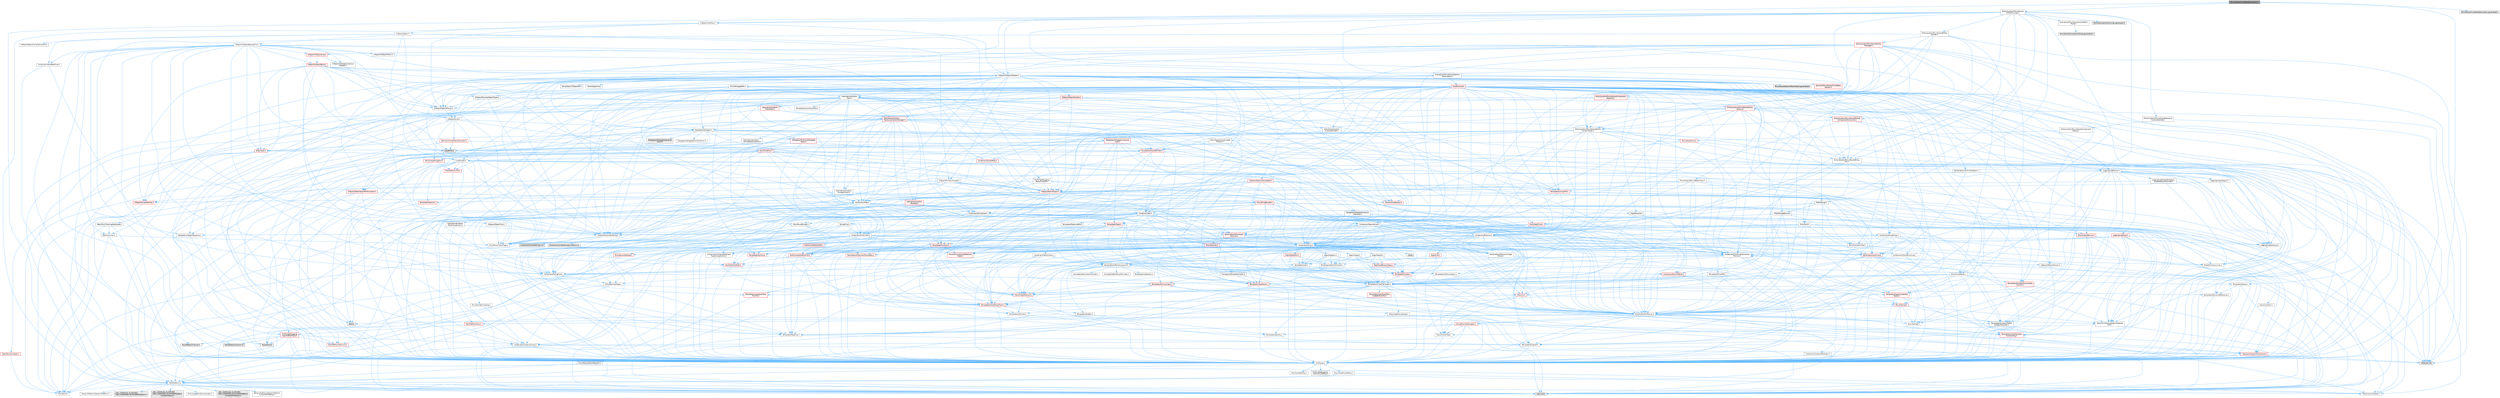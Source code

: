 digraph "MovieSceneTimeWarpDecoration.h"
{
 // INTERACTIVE_SVG=YES
 // LATEX_PDF_SIZE
  bgcolor="transparent";
  edge [fontname=Helvetica,fontsize=10,labelfontname=Helvetica,labelfontsize=10];
  node [fontname=Helvetica,fontsize=10,shape=box,height=0.2,width=0.4];
  Node1 [id="Node000001",label="MovieSceneTimeWarpDecoration.h",height=0.2,width=0.4,color="gray40", fillcolor="grey60", style="filled", fontcolor="black",tooltip=" "];
  Node1 -> Node2 [id="edge1_Node000001_Node000002",color="steelblue1",style="solid",tooltip=" "];
  Node2 [id="Node000002",label="CoreTypes.h",height=0.2,width=0.4,color="grey40", fillcolor="white", style="filled",URL="$dc/dec/CoreTypes_8h.html",tooltip=" "];
  Node2 -> Node3 [id="edge2_Node000002_Node000003",color="steelblue1",style="solid",tooltip=" "];
  Node3 [id="Node000003",label="HAL/Platform.h",height=0.2,width=0.4,color="grey40", fillcolor="white", style="filled",URL="$d9/dd0/Platform_8h.html",tooltip=" "];
  Node3 -> Node4 [id="edge3_Node000003_Node000004",color="steelblue1",style="solid",tooltip=" "];
  Node4 [id="Node000004",label="Misc/Build.h",height=0.2,width=0.4,color="grey40", fillcolor="white", style="filled",URL="$d3/dbb/Build_8h.html",tooltip=" "];
  Node3 -> Node5 [id="edge4_Node000003_Node000005",color="steelblue1",style="solid",tooltip=" "];
  Node5 [id="Node000005",label="Misc/LargeWorldCoordinates.h",height=0.2,width=0.4,color="grey40", fillcolor="white", style="filled",URL="$d2/dcb/LargeWorldCoordinates_8h.html",tooltip=" "];
  Node3 -> Node6 [id="edge5_Node000003_Node000006",color="steelblue1",style="solid",tooltip=" "];
  Node6 [id="Node000006",label="type_traits",height=0.2,width=0.4,color="grey60", fillcolor="#E0E0E0", style="filled",tooltip=" "];
  Node3 -> Node7 [id="edge6_Node000003_Node000007",color="steelblue1",style="solid",tooltip=" "];
  Node7 [id="Node000007",label="PreprocessorHelpers.h",height=0.2,width=0.4,color="grey40", fillcolor="white", style="filled",URL="$db/ddb/PreprocessorHelpers_8h.html",tooltip=" "];
  Node3 -> Node8 [id="edge7_Node000003_Node000008",color="steelblue1",style="solid",tooltip=" "];
  Node8 [id="Node000008",label="UBT_COMPILED_PLATFORM\l/UBT_COMPILED_PLATFORMPlatform\lCompilerPreSetup.h",height=0.2,width=0.4,color="grey60", fillcolor="#E0E0E0", style="filled",tooltip=" "];
  Node3 -> Node9 [id="edge8_Node000003_Node000009",color="steelblue1",style="solid",tooltip=" "];
  Node9 [id="Node000009",label="GenericPlatform/GenericPlatform\lCompilerPreSetup.h",height=0.2,width=0.4,color="grey40", fillcolor="white", style="filled",URL="$d9/dc8/GenericPlatformCompilerPreSetup_8h.html",tooltip=" "];
  Node3 -> Node10 [id="edge9_Node000003_Node000010",color="steelblue1",style="solid",tooltip=" "];
  Node10 [id="Node000010",label="GenericPlatform/GenericPlatform.h",height=0.2,width=0.4,color="grey40", fillcolor="white", style="filled",URL="$d6/d84/GenericPlatform_8h.html",tooltip=" "];
  Node3 -> Node11 [id="edge10_Node000003_Node000011",color="steelblue1",style="solid",tooltip=" "];
  Node11 [id="Node000011",label="UBT_COMPILED_PLATFORM\l/UBT_COMPILED_PLATFORMPlatform.h",height=0.2,width=0.4,color="grey60", fillcolor="#E0E0E0", style="filled",tooltip=" "];
  Node3 -> Node12 [id="edge11_Node000003_Node000012",color="steelblue1",style="solid",tooltip=" "];
  Node12 [id="Node000012",label="UBT_COMPILED_PLATFORM\l/UBT_COMPILED_PLATFORMPlatform\lCompilerSetup.h",height=0.2,width=0.4,color="grey60", fillcolor="#E0E0E0", style="filled",tooltip=" "];
  Node2 -> Node13 [id="edge12_Node000002_Node000013",color="steelblue1",style="solid",tooltip=" "];
  Node13 [id="Node000013",label="ProfilingDebugging\l/UMemoryDefines.h",height=0.2,width=0.4,color="grey40", fillcolor="white", style="filled",URL="$d2/da2/UMemoryDefines_8h.html",tooltip=" "];
  Node2 -> Node14 [id="edge13_Node000002_Node000014",color="steelblue1",style="solid",tooltip=" "];
  Node14 [id="Node000014",label="Misc/CoreMiscDefines.h",height=0.2,width=0.4,color="grey40", fillcolor="white", style="filled",URL="$da/d38/CoreMiscDefines_8h.html",tooltip=" "];
  Node14 -> Node3 [id="edge14_Node000014_Node000003",color="steelblue1",style="solid",tooltip=" "];
  Node14 -> Node7 [id="edge15_Node000014_Node000007",color="steelblue1",style="solid",tooltip=" "];
  Node2 -> Node15 [id="edge16_Node000002_Node000015",color="steelblue1",style="solid",tooltip=" "];
  Node15 [id="Node000015",label="Misc/CoreDefines.h",height=0.2,width=0.4,color="grey40", fillcolor="white", style="filled",URL="$d3/dd2/CoreDefines_8h.html",tooltip=" "];
  Node1 -> Node16 [id="edge17_Node000001_Node000016",color="steelblue1",style="solid",tooltip=" "];
  Node16 [id="Node000016",label="UObject/Interface.h",height=0.2,width=0.4,color="grey40", fillcolor="white", style="filled",URL="$d7/d91/Interface_8h.html",tooltip=" "];
  Node16 -> Node3 [id="edge18_Node000016_Node000003",color="steelblue1",style="solid",tooltip=" "];
  Node16 -> Node17 [id="edge19_Node000016_Node000017",color="steelblue1",style="solid",tooltip=" "];
  Node17 [id="Node000017",label="UObject/Object.h",height=0.2,width=0.4,color="grey40", fillcolor="white", style="filled",URL="$db/dbf/Object_8h.html",tooltip=" "];
  Node17 -> Node18 [id="edge20_Node000017_Node000018",color="steelblue1",style="solid",tooltip=" "];
  Node18 [id="Node000018",label="UObject/Script.h",height=0.2,width=0.4,color="grey40", fillcolor="white", style="filled",URL="$de/dc6/Script_8h.html",tooltip=" "];
  Node18 -> Node19 [id="edge21_Node000018_Node000019",color="steelblue1",style="solid",tooltip=" "];
  Node19 [id="Node000019",label="Delegates/Delegate.h",height=0.2,width=0.4,color="grey40", fillcolor="white", style="filled",URL="$d4/d80/Delegate_8h.html",tooltip=" "];
  Node19 -> Node2 [id="edge22_Node000019_Node000002",color="steelblue1",style="solid",tooltip=" "];
  Node19 -> Node20 [id="edge23_Node000019_Node000020",color="steelblue1",style="solid",tooltip=" "];
  Node20 [id="Node000020",label="Misc/AssertionMacros.h",height=0.2,width=0.4,color="grey40", fillcolor="white", style="filled",URL="$d0/dfa/AssertionMacros_8h.html",tooltip=" "];
  Node20 -> Node2 [id="edge24_Node000020_Node000002",color="steelblue1",style="solid",tooltip=" "];
  Node20 -> Node3 [id="edge25_Node000020_Node000003",color="steelblue1",style="solid",tooltip=" "];
  Node20 -> Node21 [id="edge26_Node000020_Node000021",color="steelblue1",style="solid",tooltip=" "];
  Node21 [id="Node000021",label="HAL/PlatformMisc.h",height=0.2,width=0.4,color="red", fillcolor="#FFF0F0", style="filled",URL="$d0/df5/PlatformMisc_8h.html",tooltip=" "];
  Node21 -> Node2 [id="edge27_Node000021_Node000002",color="steelblue1",style="solid",tooltip=" "];
  Node21 -> Node49 [id="edge28_Node000021_Node000049",color="steelblue1",style="solid",tooltip=" "];
  Node49 [id="Node000049",label="ProfilingDebugging\l/CpuProfilerTrace.h",height=0.2,width=0.4,color="red", fillcolor="#FFF0F0", style="filled",URL="$da/dcb/CpuProfilerTrace_8h.html",tooltip=" "];
  Node49 -> Node2 [id="edge29_Node000049_Node000002",color="steelblue1",style="solid",tooltip=" "];
  Node49 -> Node29 [id="edge30_Node000049_Node000029",color="steelblue1",style="solid",tooltip=" "];
  Node29 [id="Node000029",label="Containers/ContainersFwd.h",height=0.2,width=0.4,color="grey40", fillcolor="white", style="filled",URL="$d4/d0a/ContainersFwd_8h.html",tooltip=" "];
  Node29 -> Node3 [id="edge31_Node000029_Node000003",color="steelblue1",style="solid",tooltip=" "];
  Node29 -> Node2 [id="edge32_Node000029_Node000002",color="steelblue1",style="solid",tooltip=" "];
  Node29 -> Node26 [id="edge33_Node000029_Node000026",color="steelblue1",style="solid",tooltip=" "];
  Node26 [id="Node000026",label="Traits/IsContiguousContainer.h",height=0.2,width=0.4,color="red", fillcolor="#FFF0F0", style="filled",URL="$d5/d3c/IsContiguousContainer_8h.html",tooltip=" "];
  Node26 -> Node2 [id="edge34_Node000026_Node000002",color="steelblue1",style="solid",tooltip=" "];
  Node26 -> Node25 [id="edge35_Node000026_Node000025",color="steelblue1",style="solid",tooltip=" "];
  Node25 [id="Node000025",label="initializer_list",height=0.2,width=0.4,color="grey60", fillcolor="#E0E0E0", style="filled",tooltip=" "];
  Node49 -> Node50 [id="edge36_Node000049_Node000050",color="steelblue1",style="solid",tooltip=" "];
  Node50 [id="Node000050",label="HAL/PlatformAtomics.h",height=0.2,width=0.4,color="red", fillcolor="#FFF0F0", style="filled",URL="$d3/d36/PlatformAtomics_8h.html",tooltip=" "];
  Node50 -> Node2 [id="edge37_Node000050_Node000002",color="steelblue1",style="solid",tooltip=" "];
  Node49 -> Node7 [id="edge38_Node000049_Node000007",color="steelblue1",style="solid",tooltip=" "];
  Node49 -> Node4 [id="edge39_Node000049_Node000004",color="steelblue1",style="solid",tooltip=" "];
  Node49 -> Node54 [id="edge40_Node000049_Node000054",color="steelblue1",style="solid",tooltip=" "];
  Node54 [id="Node000054",label="Trace/Detail/Channel.h",height=0.2,width=0.4,color="grey60", fillcolor="#E0E0E0", style="filled",tooltip=" "];
  Node49 -> Node55 [id="edge41_Node000049_Node000055",color="steelblue1",style="solid",tooltip=" "];
  Node55 [id="Node000055",label="Trace/Detail/Channel.inl",height=0.2,width=0.4,color="grey60", fillcolor="#E0E0E0", style="filled",tooltip=" "];
  Node49 -> Node56 [id="edge42_Node000049_Node000056",color="steelblue1",style="solid",tooltip=" "];
  Node56 [id="Node000056",label="Trace/Trace.h",height=0.2,width=0.4,color="grey60", fillcolor="#E0E0E0", style="filled",tooltip=" "];
  Node20 -> Node7 [id="edge43_Node000020_Node000007",color="steelblue1",style="solid",tooltip=" "];
  Node20 -> Node57 [id="edge44_Node000020_Node000057",color="steelblue1",style="solid",tooltip=" "];
  Node57 [id="Node000057",label="Templates/EnableIf.h",height=0.2,width=0.4,color="grey40", fillcolor="white", style="filled",URL="$d7/d60/EnableIf_8h.html",tooltip=" "];
  Node57 -> Node2 [id="edge45_Node000057_Node000002",color="steelblue1",style="solid",tooltip=" "];
  Node20 -> Node58 [id="edge46_Node000020_Node000058",color="steelblue1",style="solid",tooltip=" "];
  Node58 [id="Node000058",label="Templates/IsArrayOrRefOf\lTypeByPredicate.h",height=0.2,width=0.4,color="grey40", fillcolor="white", style="filled",URL="$d6/da1/IsArrayOrRefOfTypeByPredicate_8h.html",tooltip=" "];
  Node58 -> Node2 [id="edge47_Node000058_Node000002",color="steelblue1",style="solid",tooltip=" "];
  Node20 -> Node59 [id="edge48_Node000020_Node000059",color="steelblue1",style="solid",tooltip=" "];
  Node59 [id="Node000059",label="Templates/IsValidVariadic\lFunctionArg.h",height=0.2,width=0.4,color="red", fillcolor="#FFF0F0", style="filled",URL="$d0/dc8/IsValidVariadicFunctionArg_8h.html",tooltip=" "];
  Node59 -> Node2 [id="edge49_Node000059_Node000002",color="steelblue1",style="solid",tooltip=" "];
  Node59 -> Node6 [id="edge50_Node000059_Node000006",color="steelblue1",style="solid",tooltip=" "];
  Node20 -> Node61 [id="edge51_Node000020_Node000061",color="steelblue1",style="solid",tooltip=" "];
  Node61 [id="Node000061",label="Traits/IsCharEncodingCompatible\lWith.h",height=0.2,width=0.4,color="grey40", fillcolor="white", style="filled",URL="$df/dd1/IsCharEncodingCompatibleWith_8h.html",tooltip=" "];
  Node61 -> Node6 [id="edge52_Node000061_Node000006",color="steelblue1",style="solid",tooltip=" "];
  Node61 -> Node62 [id="edge53_Node000061_Node000062",color="steelblue1",style="solid",tooltip=" "];
  Node62 [id="Node000062",label="Traits/IsCharType.h",height=0.2,width=0.4,color="grey40", fillcolor="white", style="filled",URL="$db/d51/IsCharType_8h.html",tooltip=" "];
  Node62 -> Node2 [id="edge54_Node000062_Node000002",color="steelblue1",style="solid",tooltip=" "];
  Node20 -> Node63 [id="edge55_Node000020_Node000063",color="steelblue1",style="solid",tooltip=" "];
  Node63 [id="Node000063",label="Misc/VarArgs.h",height=0.2,width=0.4,color="grey40", fillcolor="white", style="filled",URL="$d5/d6f/VarArgs_8h.html",tooltip=" "];
  Node63 -> Node2 [id="edge56_Node000063_Node000002",color="steelblue1",style="solid",tooltip=" "];
  Node20 -> Node64 [id="edge57_Node000020_Node000064",color="steelblue1",style="solid",tooltip=" "];
  Node64 [id="Node000064",label="String/FormatStringSan.h",height=0.2,width=0.4,color="red", fillcolor="#FFF0F0", style="filled",URL="$d3/d8b/FormatStringSan_8h.html",tooltip=" "];
  Node64 -> Node6 [id="edge58_Node000064_Node000006",color="steelblue1",style="solid",tooltip=" "];
  Node64 -> Node2 [id="edge59_Node000064_Node000002",color="steelblue1",style="solid",tooltip=" "];
  Node64 -> Node65 [id="edge60_Node000064_Node000065",color="steelblue1",style="solid",tooltip=" "];
  Node65 [id="Node000065",label="Templates/Requires.h",height=0.2,width=0.4,color="grey40", fillcolor="white", style="filled",URL="$dc/d96/Requires_8h.html",tooltip=" "];
  Node65 -> Node57 [id="edge61_Node000065_Node000057",color="steelblue1",style="solid",tooltip=" "];
  Node65 -> Node6 [id="edge62_Node000065_Node000006",color="steelblue1",style="solid",tooltip=" "];
  Node64 -> Node66 [id="edge63_Node000064_Node000066",color="steelblue1",style="solid",tooltip=" "];
  Node66 [id="Node000066",label="Templates/Identity.h",height=0.2,width=0.4,color="grey40", fillcolor="white", style="filled",URL="$d0/dd5/Identity_8h.html",tooltip=" "];
  Node64 -> Node59 [id="edge64_Node000064_Node000059",color="steelblue1",style="solid",tooltip=" "];
  Node64 -> Node62 [id="edge65_Node000064_Node000062",color="steelblue1",style="solid",tooltip=" "];
  Node64 -> Node29 [id="edge66_Node000064_Node000029",color="steelblue1",style="solid",tooltip=" "];
  Node20 -> Node70 [id="edge67_Node000020_Node000070",color="steelblue1",style="solid",tooltip=" "];
  Node70 [id="Node000070",label="atomic",height=0.2,width=0.4,color="grey60", fillcolor="#E0E0E0", style="filled",tooltip=" "];
  Node19 -> Node71 [id="edge68_Node000019_Node000071",color="steelblue1",style="solid",tooltip=" "];
  Node71 [id="Node000071",label="UObject/NameTypes.h",height=0.2,width=0.4,color="red", fillcolor="#FFF0F0", style="filled",URL="$d6/d35/NameTypes_8h.html",tooltip=" "];
  Node71 -> Node2 [id="edge69_Node000071_Node000002",color="steelblue1",style="solid",tooltip=" "];
  Node71 -> Node20 [id="edge70_Node000071_Node000020",color="steelblue1",style="solid",tooltip=" "];
  Node71 -> Node72 [id="edge71_Node000071_Node000072",color="steelblue1",style="solid",tooltip=" "];
  Node72 [id="Node000072",label="HAL/UnrealMemory.h",height=0.2,width=0.4,color="red", fillcolor="#FFF0F0", style="filled",URL="$d9/d96/UnrealMemory_8h.html",tooltip=" "];
  Node72 -> Node2 [id="edge72_Node000072_Node000002",color="steelblue1",style="solid",tooltip=" "];
  Node72 -> Node92 [id="edge73_Node000072_Node000092",color="steelblue1",style="solid",tooltip=" "];
  Node92 [id="Node000092",label="Templates/IsPointer.h",height=0.2,width=0.4,color="grey40", fillcolor="white", style="filled",URL="$d7/d05/IsPointer_8h.html",tooltip=" "];
  Node92 -> Node2 [id="edge74_Node000092_Node000002",color="steelblue1",style="solid",tooltip=" "];
  Node71 -> Node93 [id="edge75_Node000071_Node000093",color="steelblue1",style="solid",tooltip=" "];
  Node93 [id="Node000093",label="Templates/UnrealTypeTraits.h",height=0.2,width=0.4,color="red", fillcolor="#FFF0F0", style="filled",URL="$d2/d2d/UnrealTypeTraits_8h.html",tooltip=" "];
  Node93 -> Node2 [id="edge76_Node000093_Node000002",color="steelblue1",style="solid",tooltip=" "];
  Node93 -> Node92 [id="edge77_Node000093_Node000092",color="steelblue1",style="solid",tooltip=" "];
  Node93 -> Node20 [id="edge78_Node000093_Node000020",color="steelblue1",style="solid",tooltip=" "];
  Node93 -> Node57 [id="edge79_Node000093_Node000057",color="steelblue1",style="solid",tooltip=" "];
  Node93 -> Node95 [id="edge80_Node000093_Node000095",color="steelblue1",style="solid",tooltip=" "];
  Node95 [id="Node000095",label="Templates/Models.h",height=0.2,width=0.4,color="grey40", fillcolor="white", style="filled",URL="$d3/d0c/Models_8h.html",tooltip=" "];
  Node95 -> Node66 [id="edge81_Node000095_Node000066",color="steelblue1",style="solid",tooltip=" "];
  Node71 -> Node98 [id="edge82_Node000071_Node000098",color="steelblue1",style="solid",tooltip=" "];
  Node98 [id="Node000098",label="Templates/UnrealTemplate.h",height=0.2,width=0.4,color="grey40", fillcolor="white", style="filled",URL="$d4/d24/UnrealTemplate_8h.html",tooltip=" "];
  Node98 -> Node2 [id="edge83_Node000098_Node000002",color="steelblue1",style="solid",tooltip=" "];
  Node98 -> Node92 [id="edge84_Node000098_Node000092",color="steelblue1",style="solid",tooltip=" "];
  Node98 -> Node72 [id="edge85_Node000098_Node000072",color="steelblue1",style="solid",tooltip=" "];
  Node98 -> Node99 [id="edge86_Node000098_Node000099",color="steelblue1",style="solid",tooltip=" "];
  Node99 [id="Node000099",label="Templates/CopyQualifiers\lAndRefsFromTo.h",height=0.2,width=0.4,color="red", fillcolor="#FFF0F0", style="filled",URL="$d3/db3/CopyQualifiersAndRefsFromTo_8h.html",tooltip=" "];
  Node98 -> Node93 [id="edge87_Node000098_Node000093",color="steelblue1",style="solid",tooltip=" "];
  Node98 -> Node101 [id="edge88_Node000098_Node000101",color="steelblue1",style="solid",tooltip=" "];
  Node101 [id="Node000101",label="Templates/RemoveReference.h",height=0.2,width=0.4,color="grey40", fillcolor="white", style="filled",URL="$da/dbe/RemoveReference_8h.html",tooltip=" "];
  Node101 -> Node2 [id="edge89_Node000101_Node000002",color="steelblue1",style="solid",tooltip=" "];
  Node98 -> Node65 [id="edge90_Node000098_Node000065",color="steelblue1",style="solid",tooltip=" "];
  Node98 -> Node102 [id="edge91_Node000098_Node000102",color="steelblue1",style="solid",tooltip=" "];
  Node102 [id="Node000102",label="Templates/TypeCompatible\lBytes.h",height=0.2,width=0.4,color="red", fillcolor="#FFF0F0", style="filled",URL="$df/d0a/TypeCompatibleBytes_8h.html",tooltip=" "];
  Node102 -> Node2 [id="edge92_Node000102_Node000002",color="steelblue1",style="solid",tooltip=" "];
  Node102 -> Node6 [id="edge93_Node000102_Node000006",color="steelblue1",style="solid",tooltip=" "];
  Node98 -> Node66 [id="edge94_Node000098_Node000066",color="steelblue1",style="solid",tooltip=" "];
  Node98 -> Node26 [id="edge95_Node000098_Node000026",color="steelblue1",style="solid",tooltip=" "];
  Node98 -> Node103 [id="edge96_Node000098_Node000103",color="steelblue1",style="solid",tooltip=" "];
  Node103 [id="Node000103",label="Traits/UseBitwiseSwap.h",height=0.2,width=0.4,color="grey40", fillcolor="white", style="filled",URL="$db/df3/UseBitwiseSwap_8h.html",tooltip=" "];
  Node103 -> Node2 [id="edge97_Node000103_Node000002",color="steelblue1",style="solid",tooltip=" "];
  Node103 -> Node6 [id="edge98_Node000103_Node000006",color="steelblue1",style="solid",tooltip=" "];
  Node98 -> Node6 [id="edge99_Node000098_Node000006",color="steelblue1",style="solid",tooltip=" "];
  Node71 -> Node104 [id="edge100_Node000071_Node000104",color="steelblue1",style="solid",tooltip=" "];
  Node104 [id="Node000104",label="Containers/UnrealString.h",height=0.2,width=0.4,color="grey40", fillcolor="white", style="filled",URL="$d5/dba/UnrealString_8h.html",tooltip=" "];
  Node104 -> Node105 [id="edge101_Node000104_Node000105",color="steelblue1",style="solid",tooltip=" "];
  Node105 [id="Node000105",label="Containers/UnrealStringIncludes.h.inl",height=0.2,width=0.4,color="grey60", fillcolor="#E0E0E0", style="filled",tooltip=" "];
  Node104 -> Node106 [id="edge102_Node000104_Node000106",color="steelblue1",style="solid",tooltip=" "];
  Node106 [id="Node000106",label="Containers/UnrealString.h.inl",height=0.2,width=0.4,color="grey60", fillcolor="#E0E0E0", style="filled",tooltip=" "];
  Node104 -> Node107 [id="edge103_Node000104_Node000107",color="steelblue1",style="solid",tooltip=" "];
  Node107 [id="Node000107",label="Misc/StringFormatArg.h",height=0.2,width=0.4,color="grey40", fillcolor="white", style="filled",URL="$d2/d16/StringFormatArg_8h.html",tooltip=" "];
  Node107 -> Node29 [id="edge104_Node000107_Node000029",color="steelblue1",style="solid",tooltip=" "];
  Node71 -> Node108 [id="edge105_Node000071_Node000108",color="steelblue1",style="solid",tooltip=" "];
  Node108 [id="Node000108",label="HAL/CriticalSection.h",height=0.2,width=0.4,color="red", fillcolor="#FFF0F0", style="filled",URL="$d6/d90/CriticalSection_8h.html",tooltip=" "];
  Node71 -> Node23 [id="edge106_Node000071_Node000023",color="steelblue1",style="solid",tooltip=" "];
  Node23 [id="Node000023",label="Containers/StringFwd.h",height=0.2,width=0.4,color="grey40", fillcolor="white", style="filled",URL="$df/d37/StringFwd_8h.html",tooltip=" "];
  Node23 -> Node2 [id="edge107_Node000023_Node000002",color="steelblue1",style="solid",tooltip=" "];
  Node23 -> Node24 [id="edge108_Node000023_Node000024",color="steelblue1",style="solid",tooltip=" "];
  Node24 [id="Node000024",label="Traits/ElementType.h",height=0.2,width=0.4,color="grey40", fillcolor="white", style="filled",URL="$d5/d4f/ElementType_8h.html",tooltip=" "];
  Node24 -> Node3 [id="edge109_Node000024_Node000003",color="steelblue1",style="solid",tooltip=" "];
  Node24 -> Node25 [id="edge110_Node000024_Node000025",color="steelblue1",style="solid",tooltip=" "];
  Node24 -> Node6 [id="edge111_Node000024_Node000006",color="steelblue1",style="solid",tooltip=" "];
  Node23 -> Node26 [id="edge112_Node000023_Node000026",color="steelblue1",style="solid",tooltip=" "];
  Node71 -> Node176 [id="edge113_Node000071_Node000176",color="steelblue1",style="solid",tooltip=" "];
  Node176 [id="Node000176",label="UObject/UnrealNames.h",height=0.2,width=0.4,color="red", fillcolor="#FFF0F0", style="filled",URL="$d8/db1/UnrealNames_8h.html",tooltip=" "];
  Node176 -> Node2 [id="edge114_Node000176_Node000002",color="steelblue1",style="solid",tooltip=" "];
  Node71 -> Node80 [id="edge115_Node000071_Node000080",color="steelblue1",style="solid",tooltip=" "];
  Node80 [id="Node000080",label="Templates/Atomic.h",height=0.2,width=0.4,color="red", fillcolor="#FFF0F0", style="filled",URL="$d3/d91/Atomic_8h.html",tooltip=" "];
  Node80 -> Node70 [id="edge116_Node000080_Node000070",color="steelblue1",style="solid",tooltip=" "];
  Node71 -> Node142 [id="edge117_Node000071_Node000142",color="steelblue1",style="solid",tooltip=" "];
  Node142 [id="Node000142",label="Serialization/MemoryLayout.h",height=0.2,width=0.4,color="grey40", fillcolor="white", style="filled",URL="$d7/d66/MemoryLayout_8h.html",tooltip=" "];
  Node142 -> Node143 [id="edge118_Node000142_Node000143",color="steelblue1",style="solid",tooltip=" "];
  Node143 [id="Node000143",label="Concepts/StaticClassProvider.h",height=0.2,width=0.4,color="grey40", fillcolor="white", style="filled",URL="$dd/d83/StaticClassProvider_8h.html",tooltip=" "];
  Node142 -> Node144 [id="edge119_Node000142_Node000144",color="steelblue1",style="solid",tooltip=" "];
  Node144 [id="Node000144",label="Concepts/StaticStructProvider.h",height=0.2,width=0.4,color="grey40", fillcolor="white", style="filled",URL="$d5/d77/StaticStructProvider_8h.html",tooltip=" "];
  Node142 -> Node145 [id="edge120_Node000142_Node000145",color="steelblue1",style="solid",tooltip=" "];
  Node145 [id="Node000145",label="Containers/EnumAsByte.h",height=0.2,width=0.4,color="red", fillcolor="#FFF0F0", style="filled",URL="$d6/d9a/EnumAsByte_8h.html",tooltip=" "];
  Node145 -> Node2 [id="edge121_Node000145_Node000002",color="steelblue1",style="solid",tooltip=" "];
  Node145 -> Node146 [id="edge122_Node000145_Node000146",color="steelblue1",style="solid",tooltip=" "];
  Node146 [id="Node000146",label="Templates/TypeHash.h",height=0.2,width=0.4,color="red", fillcolor="#FFF0F0", style="filled",URL="$d1/d62/TypeHash_8h.html",tooltip=" "];
  Node146 -> Node2 [id="edge123_Node000146_Node000002",color="steelblue1",style="solid",tooltip=" "];
  Node146 -> Node65 [id="edge124_Node000146_Node000065",color="steelblue1",style="solid",tooltip=" "];
  Node146 -> Node147 [id="edge125_Node000146_Node000147",color="steelblue1",style="solid",tooltip=" "];
  Node147 [id="Node000147",label="Misc/Crc.h",height=0.2,width=0.4,color="red", fillcolor="#FFF0F0", style="filled",URL="$d4/dd2/Crc_8h.html",tooltip=" "];
  Node147 -> Node2 [id="edge126_Node000147_Node000002",color="steelblue1",style="solid",tooltip=" "];
  Node147 -> Node20 [id="edge127_Node000147_Node000020",color="steelblue1",style="solid",tooltip=" "];
  Node147 -> Node148 [id="edge128_Node000147_Node000148",color="steelblue1",style="solid",tooltip=" "];
  Node148 [id="Node000148",label="Misc/CString.h",height=0.2,width=0.4,color="red", fillcolor="#FFF0F0", style="filled",URL="$d2/d49/CString_8h.html",tooltip=" "];
  Node148 -> Node2 [id="edge129_Node000148_Node000002",color="steelblue1",style="solid",tooltip=" "];
  Node148 -> Node20 [id="edge130_Node000148_Node000020",color="steelblue1",style="solid",tooltip=" "];
  Node148 -> Node63 [id="edge131_Node000148_Node000063",color="steelblue1",style="solid",tooltip=" "];
  Node148 -> Node58 [id="edge132_Node000148_Node000058",color="steelblue1",style="solid",tooltip=" "];
  Node148 -> Node59 [id="edge133_Node000148_Node000059",color="steelblue1",style="solid",tooltip=" "];
  Node148 -> Node61 [id="edge134_Node000148_Node000061",color="steelblue1",style="solid",tooltip=" "];
  Node147 -> Node93 [id="edge135_Node000147_Node000093",color="steelblue1",style="solid",tooltip=" "];
  Node147 -> Node62 [id="edge136_Node000147_Node000062",color="steelblue1",style="solid",tooltip=" "];
  Node146 -> Node6 [id="edge137_Node000146_Node000006",color="steelblue1",style="solid",tooltip=" "];
  Node142 -> Node23 [id="edge138_Node000142_Node000023",color="steelblue1",style="solid",tooltip=" "];
  Node142 -> Node72 [id="edge139_Node000142_Node000072",color="steelblue1",style="solid",tooltip=" "];
  Node142 -> Node153 [id="edge140_Node000142_Node000153",color="steelblue1",style="solid",tooltip=" "];
  Node153 [id="Node000153",label="Misc/DelayedAutoRegister.h",height=0.2,width=0.4,color="grey40", fillcolor="white", style="filled",URL="$d1/dda/DelayedAutoRegister_8h.html",tooltip=" "];
  Node153 -> Node3 [id="edge141_Node000153_Node000003",color="steelblue1",style="solid",tooltip=" "];
  Node142 -> Node57 [id="edge142_Node000142_Node000057",color="steelblue1",style="solid",tooltip=" "];
  Node142 -> Node154 [id="edge143_Node000142_Node000154",color="steelblue1",style="solid",tooltip=" "];
  Node154 [id="Node000154",label="Templates/IsAbstract.h",height=0.2,width=0.4,color="grey40", fillcolor="white", style="filled",URL="$d8/db7/IsAbstract_8h.html",tooltip=" "];
  Node142 -> Node122 [id="edge144_Node000142_Node000122",color="steelblue1",style="solid",tooltip=" "];
  Node122 [id="Node000122",label="Templates/IsPolymorphic.h",height=0.2,width=0.4,color="grey40", fillcolor="white", style="filled",URL="$dc/d20/IsPolymorphic_8h.html",tooltip=" "];
  Node142 -> Node95 [id="edge145_Node000142_Node000095",color="steelblue1",style="solid",tooltip=" "];
  Node142 -> Node98 [id="edge146_Node000142_Node000098",color="steelblue1",style="solid",tooltip=" "];
  Node71 -> Node125 [id="edge147_Node000071_Node000125",color="steelblue1",style="solid",tooltip=" "];
  Node125 [id="Node000125",label="Misc/IntrusiveUnsetOptional\lState.h",height=0.2,width=0.4,color="red", fillcolor="#FFF0F0", style="filled",URL="$d2/d0a/IntrusiveUnsetOptionalState_8h.html",tooltip=" "];
  Node71 -> Node178 [id="edge148_Node000071_Node000178",color="steelblue1",style="solid",tooltip=" "];
  Node178 [id="Node000178",label="Misc/StringBuilder.h",height=0.2,width=0.4,color="red", fillcolor="#FFF0F0", style="filled",URL="$d4/d52/StringBuilder_8h.html",tooltip=" "];
  Node178 -> Node23 [id="edge149_Node000178_Node000023",color="steelblue1",style="solid",tooltip=" "];
  Node178 -> Node179 [id="edge150_Node000178_Node000179",color="steelblue1",style="solid",tooltip=" "];
  Node179 [id="Node000179",label="Containers/StringView.h",height=0.2,width=0.4,color="grey40", fillcolor="white", style="filled",URL="$dd/dea/StringView_8h.html",tooltip=" "];
  Node179 -> Node2 [id="edge151_Node000179_Node000002",color="steelblue1",style="solid",tooltip=" "];
  Node179 -> Node23 [id="edge152_Node000179_Node000023",color="steelblue1",style="solid",tooltip=" "];
  Node179 -> Node72 [id="edge153_Node000179_Node000072",color="steelblue1",style="solid",tooltip=" "];
  Node179 -> Node43 [id="edge154_Node000179_Node000043",color="steelblue1",style="solid",tooltip=" "];
  Node43 [id="Node000043",label="Math/NumericLimits.h",height=0.2,width=0.4,color="grey40", fillcolor="white", style="filled",URL="$df/d1b/NumericLimits_8h.html",tooltip=" "];
  Node43 -> Node2 [id="edge155_Node000043_Node000002",color="steelblue1",style="solid",tooltip=" "];
  Node179 -> Node173 [id="edge156_Node000179_Node000173",color="steelblue1",style="solid",tooltip=" "];
  Node173 [id="Node000173",label="Math/UnrealMathUtility.h",height=0.2,width=0.4,color="red", fillcolor="#FFF0F0", style="filled",URL="$db/db8/UnrealMathUtility_8h.html",tooltip=" "];
  Node173 -> Node2 [id="edge157_Node000173_Node000002",color="steelblue1",style="solid",tooltip=" "];
  Node173 -> Node20 [id="edge158_Node000173_Node000020",color="steelblue1",style="solid",tooltip=" "];
  Node173 -> Node114 [id="edge159_Node000173_Node000114",color="steelblue1",style="solid",tooltip=" "];
  Node114 [id="Node000114",label="HAL/PlatformMath.h",height=0.2,width=0.4,color="red", fillcolor="#FFF0F0", style="filled",URL="$dc/d53/PlatformMath_8h.html",tooltip=" "];
  Node114 -> Node2 [id="edge160_Node000114_Node000002",color="steelblue1",style="solid",tooltip=" "];
  Node173 -> Node66 [id="edge161_Node000173_Node000066",color="steelblue1",style="solid",tooltip=" "];
  Node173 -> Node65 [id="edge162_Node000173_Node000065",color="steelblue1",style="solid",tooltip=" "];
  Node179 -> Node147 [id="edge163_Node000179_Node000147",color="steelblue1",style="solid",tooltip=" "];
  Node179 -> Node148 [id="edge164_Node000179_Node000148",color="steelblue1",style="solid",tooltip=" "];
  Node179 -> Node127 [id="edge165_Node000179_Node000127",color="steelblue1",style="solid",tooltip=" "];
  Node127 [id="Node000127",label="Misc/ReverseIterate.h",height=0.2,width=0.4,color="red", fillcolor="#FFF0F0", style="filled",URL="$db/de3/ReverseIterate_8h.html",tooltip=" "];
  Node127 -> Node3 [id="edge166_Node000127_Node000003",color="steelblue1",style="solid",tooltip=" "];
  Node179 -> Node180 [id="edge167_Node000179_Node000180",color="steelblue1",style="solid",tooltip=" "];
  Node180 [id="Node000180",label="String/Find.h",height=0.2,width=0.4,color="grey40", fillcolor="white", style="filled",URL="$d7/dda/String_2Find_8h.html",tooltip=" "];
  Node180 -> Node181 [id="edge168_Node000180_Node000181",color="steelblue1",style="solid",tooltip=" "];
  Node181 [id="Node000181",label="Containers/ArrayView.h",height=0.2,width=0.4,color="grey40", fillcolor="white", style="filled",URL="$d7/df4/ArrayView_8h.html",tooltip=" "];
  Node181 -> Node2 [id="edge169_Node000181_Node000002",color="steelblue1",style="solid",tooltip=" "];
  Node181 -> Node29 [id="edge170_Node000181_Node000029",color="steelblue1",style="solid",tooltip=" "];
  Node181 -> Node20 [id="edge171_Node000181_Node000020",color="steelblue1",style="solid",tooltip=" "];
  Node181 -> Node127 [id="edge172_Node000181_Node000127",color="steelblue1",style="solid",tooltip=" "];
  Node181 -> Node125 [id="edge173_Node000181_Node000125",color="steelblue1",style="solid",tooltip=" "];
  Node181 -> Node157 [id="edge174_Node000181_Node000157",color="steelblue1",style="solid",tooltip=" "];
  Node157 [id="Node000157",label="Templates/Invoke.h",height=0.2,width=0.4,color="red", fillcolor="#FFF0F0", style="filled",URL="$d7/deb/Invoke_8h.html",tooltip=" "];
  Node157 -> Node2 [id="edge175_Node000157_Node000002",color="steelblue1",style="solid",tooltip=" "];
  Node157 -> Node98 [id="edge176_Node000157_Node000098",color="steelblue1",style="solid",tooltip=" "];
  Node157 -> Node6 [id="edge177_Node000157_Node000006",color="steelblue1",style="solid",tooltip=" "];
  Node181 -> Node93 [id="edge178_Node000181_Node000093",color="steelblue1",style="solid",tooltip=" "];
  Node181 -> Node24 [id="edge179_Node000181_Node000024",color="steelblue1",style="solid",tooltip=" "];
  Node181 -> Node124 [id="edge180_Node000181_Node000124",color="steelblue1",style="solid",tooltip=" "];
  Node124 [id="Node000124",label="Containers/Array.h",height=0.2,width=0.4,color="grey40", fillcolor="white", style="filled",URL="$df/dd0/Array_8h.html",tooltip=" "];
  Node124 -> Node2 [id="edge181_Node000124_Node000002",color="steelblue1",style="solid",tooltip=" "];
  Node124 -> Node20 [id="edge182_Node000124_Node000020",color="steelblue1",style="solid",tooltip=" "];
  Node124 -> Node125 [id="edge183_Node000124_Node000125",color="steelblue1",style="solid",tooltip=" "];
  Node124 -> Node127 [id="edge184_Node000124_Node000127",color="steelblue1",style="solid",tooltip=" "];
  Node124 -> Node72 [id="edge185_Node000124_Node000072",color="steelblue1",style="solid",tooltip=" "];
  Node124 -> Node93 [id="edge186_Node000124_Node000093",color="steelblue1",style="solid",tooltip=" "];
  Node124 -> Node98 [id="edge187_Node000124_Node000098",color="steelblue1",style="solid",tooltip=" "];
  Node124 -> Node129 [id="edge188_Node000124_Node000129",color="steelblue1",style="solid",tooltip=" "];
  Node129 [id="Node000129",label="Containers/AllowShrinking.h",height=0.2,width=0.4,color="grey40", fillcolor="white", style="filled",URL="$d7/d1a/AllowShrinking_8h.html",tooltip=" "];
  Node129 -> Node2 [id="edge189_Node000129_Node000002",color="steelblue1",style="solid",tooltip=" "];
  Node124 -> Node112 [id="edge190_Node000124_Node000112",color="steelblue1",style="solid",tooltip=" "];
  Node112 [id="Node000112",label="Containers/ContainerAllocation\lPolicies.h",height=0.2,width=0.4,color="grey40", fillcolor="white", style="filled",URL="$d7/dff/ContainerAllocationPolicies_8h.html",tooltip=" "];
  Node112 -> Node2 [id="edge191_Node000112_Node000002",color="steelblue1",style="solid",tooltip=" "];
  Node112 -> Node113 [id="edge192_Node000112_Node000113",color="steelblue1",style="solid",tooltip=" "];
  Node113 [id="Node000113",label="Containers/ContainerHelpers.h",height=0.2,width=0.4,color="grey40", fillcolor="white", style="filled",URL="$d7/d33/ContainerHelpers_8h.html",tooltip=" "];
  Node113 -> Node2 [id="edge193_Node000113_Node000002",color="steelblue1",style="solid",tooltip=" "];
  Node112 -> Node112 [id="edge194_Node000112_Node000112",color="steelblue1",style="solid",tooltip=" "];
  Node112 -> Node114 [id="edge195_Node000112_Node000114",color="steelblue1",style="solid",tooltip=" "];
  Node112 -> Node72 [id="edge196_Node000112_Node000072",color="steelblue1",style="solid",tooltip=" "];
  Node112 -> Node43 [id="edge197_Node000112_Node000043",color="steelblue1",style="solid",tooltip=" "];
  Node112 -> Node20 [id="edge198_Node000112_Node000020",color="steelblue1",style="solid",tooltip=" "];
  Node112 -> Node122 [id="edge199_Node000112_Node000122",color="steelblue1",style="solid",tooltip=" "];
  Node112 -> Node123 [id="edge200_Node000112_Node000123",color="steelblue1",style="solid",tooltip=" "];
  Node123 [id="Node000123",label="Templates/MemoryOps.h",height=0.2,width=0.4,color="red", fillcolor="#FFF0F0", style="filled",URL="$db/dea/MemoryOps_8h.html",tooltip=" "];
  Node123 -> Node2 [id="edge201_Node000123_Node000002",color="steelblue1",style="solid",tooltip=" "];
  Node123 -> Node72 [id="edge202_Node000123_Node000072",color="steelblue1",style="solid",tooltip=" "];
  Node123 -> Node65 [id="edge203_Node000123_Node000065",color="steelblue1",style="solid",tooltip=" "];
  Node123 -> Node93 [id="edge204_Node000123_Node000093",color="steelblue1",style="solid",tooltip=" "];
  Node123 -> Node103 [id="edge205_Node000123_Node000103",color="steelblue1",style="solid",tooltip=" "];
  Node123 -> Node6 [id="edge206_Node000123_Node000006",color="steelblue1",style="solid",tooltip=" "];
  Node112 -> Node102 [id="edge207_Node000112_Node000102",color="steelblue1",style="solid",tooltip=" "];
  Node112 -> Node6 [id="edge208_Node000112_Node000006",color="steelblue1",style="solid",tooltip=" "];
  Node124 -> Node130 [id="edge209_Node000124_Node000130",color="steelblue1",style="solid",tooltip=" "];
  Node130 [id="Node000130",label="Containers/ContainerElement\lTypeCompatibility.h",height=0.2,width=0.4,color="grey40", fillcolor="white", style="filled",URL="$df/ddf/ContainerElementTypeCompatibility_8h.html",tooltip=" "];
  Node130 -> Node2 [id="edge210_Node000130_Node000002",color="steelblue1",style="solid",tooltip=" "];
  Node130 -> Node93 [id="edge211_Node000130_Node000093",color="steelblue1",style="solid",tooltip=" "];
  Node124 -> Node131 [id="edge212_Node000124_Node000131",color="steelblue1",style="solid",tooltip=" "];
  Node131 [id="Node000131",label="Serialization/Archive.h",height=0.2,width=0.4,color="red", fillcolor="#FFF0F0", style="filled",URL="$d7/d3b/Archive_8h.html",tooltip=" "];
  Node131 -> Node2 [id="edge213_Node000131_Node000002",color="steelblue1",style="solid",tooltip=" "];
  Node131 -> Node20 [id="edge214_Node000131_Node000020",color="steelblue1",style="solid",tooltip=" "];
  Node131 -> Node4 [id="edge215_Node000131_Node000004",color="steelblue1",style="solid",tooltip=" "];
  Node131 -> Node63 [id="edge216_Node000131_Node000063",color="steelblue1",style="solid",tooltip=" "];
  Node131 -> Node57 [id="edge217_Node000131_Node000057",color="steelblue1",style="solid",tooltip=" "];
  Node131 -> Node58 [id="edge218_Node000131_Node000058",color="steelblue1",style="solid",tooltip=" "];
  Node131 -> Node59 [id="edge219_Node000131_Node000059",color="steelblue1",style="solid",tooltip=" "];
  Node131 -> Node98 [id="edge220_Node000131_Node000098",color="steelblue1",style="solid",tooltip=" "];
  Node131 -> Node61 [id="edge221_Node000131_Node000061",color="steelblue1",style="solid",tooltip=" "];
  Node131 -> Node140 [id="edge222_Node000131_Node000140",color="steelblue1",style="solid",tooltip=" "];
  Node140 [id="Node000140",label="UObject/ObjectVersion.h",height=0.2,width=0.4,color="grey40", fillcolor="white", style="filled",URL="$da/d63/ObjectVersion_8h.html",tooltip=" "];
  Node140 -> Node2 [id="edge223_Node000140_Node000002",color="steelblue1",style="solid",tooltip=" "];
  Node124 -> Node141 [id="edge224_Node000124_Node000141",color="steelblue1",style="solid",tooltip=" "];
  Node141 [id="Node000141",label="Serialization/MemoryImage\lWriter.h",height=0.2,width=0.4,color="grey40", fillcolor="white", style="filled",URL="$d0/d08/MemoryImageWriter_8h.html",tooltip=" "];
  Node141 -> Node2 [id="edge225_Node000141_Node000002",color="steelblue1",style="solid",tooltip=" "];
  Node141 -> Node142 [id="edge226_Node000141_Node000142",color="steelblue1",style="solid",tooltip=" "];
  Node124 -> Node155 [id="edge227_Node000124_Node000155",color="steelblue1",style="solid",tooltip=" "];
  Node155 [id="Node000155",label="Algo/Heapify.h",height=0.2,width=0.4,color="grey40", fillcolor="white", style="filled",URL="$d0/d2a/Heapify_8h.html",tooltip=" "];
  Node155 -> Node156 [id="edge228_Node000155_Node000156",color="steelblue1",style="solid",tooltip=" "];
  Node156 [id="Node000156",label="Algo/Impl/BinaryHeap.h",height=0.2,width=0.4,color="red", fillcolor="#FFF0F0", style="filled",URL="$d7/da3/Algo_2Impl_2BinaryHeap_8h.html",tooltip=" "];
  Node156 -> Node157 [id="edge229_Node000156_Node000157",color="steelblue1",style="solid",tooltip=" "];
  Node156 -> Node6 [id="edge230_Node000156_Node000006",color="steelblue1",style="solid",tooltip=" "];
  Node155 -> Node161 [id="edge231_Node000155_Node000161",color="steelblue1",style="solid",tooltip=" "];
  Node161 [id="Node000161",label="Templates/IdentityFunctor.h",height=0.2,width=0.4,color="grey40", fillcolor="white", style="filled",URL="$d7/d2e/IdentityFunctor_8h.html",tooltip=" "];
  Node161 -> Node3 [id="edge232_Node000161_Node000003",color="steelblue1",style="solid",tooltip=" "];
  Node155 -> Node157 [id="edge233_Node000155_Node000157",color="steelblue1",style="solid",tooltip=" "];
  Node155 -> Node162 [id="edge234_Node000155_Node000162",color="steelblue1",style="solid",tooltip=" "];
  Node162 [id="Node000162",label="Templates/Less.h",height=0.2,width=0.4,color="grey40", fillcolor="white", style="filled",URL="$de/dc8/Less_8h.html",tooltip=" "];
  Node162 -> Node2 [id="edge235_Node000162_Node000002",color="steelblue1",style="solid",tooltip=" "];
  Node162 -> Node98 [id="edge236_Node000162_Node000098",color="steelblue1",style="solid",tooltip=" "];
  Node155 -> Node98 [id="edge237_Node000155_Node000098",color="steelblue1",style="solid",tooltip=" "];
  Node124 -> Node163 [id="edge238_Node000124_Node000163",color="steelblue1",style="solid",tooltip=" "];
  Node163 [id="Node000163",label="Algo/HeapSort.h",height=0.2,width=0.4,color="grey40", fillcolor="white", style="filled",URL="$d3/d92/HeapSort_8h.html",tooltip=" "];
  Node163 -> Node156 [id="edge239_Node000163_Node000156",color="steelblue1",style="solid",tooltip=" "];
  Node163 -> Node161 [id="edge240_Node000163_Node000161",color="steelblue1",style="solid",tooltip=" "];
  Node163 -> Node162 [id="edge241_Node000163_Node000162",color="steelblue1",style="solid",tooltip=" "];
  Node163 -> Node98 [id="edge242_Node000163_Node000098",color="steelblue1",style="solid",tooltip=" "];
  Node124 -> Node164 [id="edge243_Node000124_Node000164",color="steelblue1",style="solid",tooltip=" "];
  Node164 [id="Node000164",label="Algo/IsHeap.h",height=0.2,width=0.4,color="grey40", fillcolor="white", style="filled",URL="$de/d32/IsHeap_8h.html",tooltip=" "];
  Node164 -> Node156 [id="edge244_Node000164_Node000156",color="steelblue1",style="solid",tooltip=" "];
  Node164 -> Node161 [id="edge245_Node000164_Node000161",color="steelblue1",style="solid",tooltip=" "];
  Node164 -> Node157 [id="edge246_Node000164_Node000157",color="steelblue1",style="solid",tooltip=" "];
  Node164 -> Node162 [id="edge247_Node000164_Node000162",color="steelblue1",style="solid",tooltip=" "];
  Node164 -> Node98 [id="edge248_Node000164_Node000098",color="steelblue1",style="solid",tooltip=" "];
  Node124 -> Node156 [id="edge249_Node000124_Node000156",color="steelblue1",style="solid",tooltip=" "];
  Node124 -> Node165 [id="edge250_Node000124_Node000165",color="steelblue1",style="solid",tooltip=" "];
  Node165 [id="Node000165",label="Algo/StableSort.h",height=0.2,width=0.4,color="red", fillcolor="#FFF0F0", style="filled",URL="$d7/d3c/StableSort_8h.html",tooltip=" "];
  Node165 -> Node161 [id="edge251_Node000165_Node000161",color="steelblue1",style="solid",tooltip=" "];
  Node165 -> Node157 [id="edge252_Node000165_Node000157",color="steelblue1",style="solid",tooltip=" "];
  Node165 -> Node162 [id="edge253_Node000165_Node000162",color="steelblue1",style="solid",tooltip=" "];
  Node165 -> Node98 [id="edge254_Node000165_Node000098",color="steelblue1",style="solid",tooltip=" "];
  Node124 -> Node168 [id="edge255_Node000124_Node000168",color="steelblue1",style="solid",tooltip=" "];
  Node168 [id="Node000168",label="Concepts/GetTypeHashable.h",height=0.2,width=0.4,color="grey40", fillcolor="white", style="filled",URL="$d3/da2/GetTypeHashable_8h.html",tooltip=" "];
  Node168 -> Node2 [id="edge256_Node000168_Node000002",color="steelblue1",style="solid",tooltip=" "];
  Node168 -> Node146 [id="edge257_Node000168_Node000146",color="steelblue1",style="solid",tooltip=" "];
  Node124 -> Node161 [id="edge258_Node000124_Node000161",color="steelblue1",style="solid",tooltip=" "];
  Node124 -> Node157 [id="edge259_Node000124_Node000157",color="steelblue1",style="solid",tooltip=" "];
  Node124 -> Node162 [id="edge260_Node000124_Node000162",color="steelblue1",style="solid",tooltip=" "];
  Node124 -> Node169 [id="edge261_Node000124_Node000169",color="steelblue1",style="solid",tooltip=" "];
  Node169 [id="Node000169",label="Templates/LosesQualifiers\lFromTo.h",height=0.2,width=0.4,color="red", fillcolor="#FFF0F0", style="filled",URL="$d2/db3/LosesQualifiersFromTo_8h.html",tooltip=" "];
  Node169 -> Node6 [id="edge262_Node000169_Node000006",color="steelblue1",style="solid",tooltip=" "];
  Node124 -> Node65 [id="edge263_Node000124_Node000065",color="steelblue1",style="solid",tooltip=" "];
  Node124 -> Node170 [id="edge264_Node000124_Node000170",color="steelblue1",style="solid",tooltip=" "];
  Node170 [id="Node000170",label="Templates/Sorting.h",height=0.2,width=0.4,color="red", fillcolor="#FFF0F0", style="filled",URL="$d3/d9e/Sorting_8h.html",tooltip=" "];
  Node170 -> Node2 [id="edge265_Node000170_Node000002",color="steelblue1",style="solid",tooltip=" "];
  Node170 -> Node114 [id="edge266_Node000170_Node000114",color="steelblue1",style="solid",tooltip=" "];
  Node170 -> Node162 [id="edge267_Node000170_Node000162",color="steelblue1",style="solid",tooltip=" "];
  Node124 -> Node174 [id="edge268_Node000124_Node000174",color="steelblue1",style="solid",tooltip=" "];
  Node174 [id="Node000174",label="Templates/AlignmentTemplates.h",height=0.2,width=0.4,color="red", fillcolor="#FFF0F0", style="filled",URL="$dd/d32/AlignmentTemplates_8h.html",tooltip=" "];
  Node174 -> Node2 [id="edge269_Node000174_Node000002",color="steelblue1",style="solid",tooltip=" "];
  Node174 -> Node92 [id="edge270_Node000174_Node000092",color="steelblue1",style="solid",tooltip=" "];
  Node124 -> Node24 [id="edge271_Node000124_Node000024",color="steelblue1",style="solid",tooltip=" "];
  Node124 -> Node120 [id="edge272_Node000124_Node000120",color="steelblue1",style="solid",tooltip=" "];
  Node120 [id="Node000120",label="limits",height=0.2,width=0.4,color="grey60", fillcolor="#E0E0E0", style="filled",tooltip=" "];
  Node124 -> Node6 [id="edge273_Node000124_Node000006",color="steelblue1",style="solid",tooltip=" "];
  Node181 -> Node173 [id="edge274_Node000181_Node000173",color="steelblue1",style="solid",tooltip=" "];
  Node181 -> Node6 [id="edge275_Node000181_Node000006",color="steelblue1",style="solid",tooltip=" "];
  Node180 -> Node29 [id="edge276_Node000180_Node000029",color="steelblue1",style="solid",tooltip=" "];
  Node180 -> Node23 [id="edge277_Node000180_Node000023",color="steelblue1",style="solid",tooltip=" "];
  Node180 -> Node2 [id="edge278_Node000180_Node000002",color="steelblue1",style="solid",tooltip=" "];
  Node180 -> Node148 [id="edge279_Node000180_Node000148",color="steelblue1",style="solid",tooltip=" "];
  Node179 -> Node65 [id="edge280_Node000179_Node000065",color="steelblue1",style="solid",tooltip=" "];
  Node179 -> Node98 [id="edge281_Node000179_Node000098",color="steelblue1",style="solid",tooltip=" "];
  Node179 -> Node24 [id="edge282_Node000179_Node000024",color="steelblue1",style="solid",tooltip=" "];
  Node179 -> Node61 [id="edge283_Node000179_Node000061",color="steelblue1",style="solid",tooltip=" "];
  Node179 -> Node62 [id="edge284_Node000179_Node000062",color="steelblue1",style="solid",tooltip=" "];
  Node179 -> Node26 [id="edge285_Node000179_Node000026",color="steelblue1",style="solid",tooltip=" "];
  Node179 -> Node6 [id="edge286_Node000179_Node000006",color="steelblue1",style="solid",tooltip=" "];
  Node178 -> Node2 [id="edge287_Node000178_Node000002",color="steelblue1",style="solid",tooltip=" "];
  Node178 -> Node72 [id="edge288_Node000178_Node000072",color="steelblue1",style="solid",tooltip=" "];
  Node178 -> Node20 [id="edge289_Node000178_Node000020",color="steelblue1",style="solid",tooltip=" "];
  Node178 -> Node148 [id="edge290_Node000178_Node000148",color="steelblue1",style="solid",tooltip=" "];
  Node178 -> Node57 [id="edge291_Node000178_Node000057",color="steelblue1",style="solid",tooltip=" "];
  Node178 -> Node58 [id="edge292_Node000178_Node000058",color="steelblue1",style="solid",tooltip=" "];
  Node178 -> Node59 [id="edge293_Node000178_Node000059",color="steelblue1",style="solid",tooltip=" "];
  Node178 -> Node65 [id="edge294_Node000178_Node000065",color="steelblue1",style="solid",tooltip=" "];
  Node178 -> Node98 [id="edge295_Node000178_Node000098",color="steelblue1",style="solid",tooltip=" "];
  Node178 -> Node93 [id="edge296_Node000178_Node000093",color="steelblue1",style="solid",tooltip=" "];
  Node178 -> Node61 [id="edge297_Node000178_Node000061",color="steelblue1",style="solid",tooltip=" "];
  Node178 -> Node62 [id="edge298_Node000178_Node000062",color="steelblue1",style="solid",tooltip=" "];
  Node178 -> Node26 [id="edge299_Node000178_Node000026",color="steelblue1",style="solid",tooltip=" "];
  Node178 -> Node6 [id="edge300_Node000178_Node000006",color="steelblue1",style="solid",tooltip=" "];
  Node71 -> Node56 [id="edge301_Node000071_Node000056",color="steelblue1",style="solid",tooltip=" "];
  Node19 -> Node184 [id="edge302_Node000019_Node000184",color="steelblue1",style="solid",tooltip=" "];
  Node184 [id="Node000184",label="Templates/SharedPointer.h",height=0.2,width=0.4,color="red", fillcolor="#FFF0F0", style="filled",URL="$d2/d17/SharedPointer_8h.html",tooltip=" "];
  Node184 -> Node2 [id="edge303_Node000184_Node000002",color="steelblue1",style="solid",tooltip=" "];
  Node184 -> Node125 [id="edge304_Node000184_Node000125",color="steelblue1",style="solid",tooltip=" "];
  Node184 -> Node185 [id="edge305_Node000184_Node000185",color="steelblue1",style="solid",tooltip=" "];
  Node185 [id="Node000185",label="Templates/PointerIsConvertible\lFromTo.h",height=0.2,width=0.4,color="red", fillcolor="#FFF0F0", style="filled",URL="$d6/d65/PointerIsConvertibleFromTo_8h.html",tooltip=" "];
  Node185 -> Node2 [id="edge306_Node000185_Node000002",color="steelblue1",style="solid",tooltip=" "];
  Node185 -> Node169 [id="edge307_Node000185_Node000169",color="steelblue1",style="solid",tooltip=" "];
  Node185 -> Node6 [id="edge308_Node000185_Node000006",color="steelblue1",style="solid",tooltip=" "];
  Node184 -> Node20 [id="edge309_Node000184_Node000020",color="steelblue1",style="solid",tooltip=" "];
  Node184 -> Node72 [id="edge310_Node000184_Node000072",color="steelblue1",style="solid",tooltip=" "];
  Node184 -> Node124 [id="edge311_Node000184_Node000124",color="steelblue1",style="solid",tooltip=" "];
  Node184 -> Node186 [id="edge312_Node000184_Node000186",color="steelblue1",style="solid",tooltip=" "];
  Node186 [id="Node000186",label="Containers/Map.h",height=0.2,width=0.4,color="grey40", fillcolor="white", style="filled",URL="$df/d79/Map_8h.html",tooltip=" "];
  Node186 -> Node2 [id="edge313_Node000186_Node000002",color="steelblue1",style="solid",tooltip=" "];
  Node186 -> Node187 [id="edge314_Node000186_Node000187",color="steelblue1",style="solid",tooltip=" "];
  Node187 [id="Node000187",label="Algo/Reverse.h",height=0.2,width=0.4,color="grey40", fillcolor="white", style="filled",URL="$d5/d93/Reverse_8h.html",tooltip=" "];
  Node187 -> Node2 [id="edge315_Node000187_Node000002",color="steelblue1",style="solid",tooltip=" "];
  Node187 -> Node98 [id="edge316_Node000187_Node000098",color="steelblue1",style="solid",tooltip=" "];
  Node186 -> Node130 [id="edge317_Node000186_Node000130",color="steelblue1",style="solid",tooltip=" "];
  Node186 -> Node188 [id="edge318_Node000186_Node000188",color="steelblue1",style="solid",tooltip=" "];
  Node188 [id="Node000188",label="Containers/Set.h",height=0.2,width=0.4,color="grey40", fillcolor="white", style="filled",URL="$d4/d45/Set_8h.html",tooltip=" "];
  Node188 -> Node112 [id="edge319_Node000188_Node000112",color="steelblue1",style="solid",tooltip=" "];
  Node188 -> Node130 [id="edge320_Node000188_Node000130",color="steelblue1",style="solid",tooltip=" "];
  Node188 -> Node189 [id="edge321_Node000188_Node000189",color="steelblue1",style="solid",tooltip=" "];
  Node189 [id="Node000189",label="Containers/SetUtilities.h",height=0.2,width=0.4,color="grey40", fillcolor="white", style="filled",URL="$dc/de5/SetUtilities_8h.html",tooltip=" "];
  Node189 -> Node2 [id="edge322_Node000189_Node000002",color="steelblue1",style="solid",tooltip=" "];
  Node189 -> Node142 [id="edge323_Node000189_Node000142",color="steelblue1",style="solid",tooltip=" "];
  Node189 -> Node123 [id="edge324_Node000189_Node000123",color="steelblue1",style="solid",tooltip=" "];
  Node189 -> Node93 [id="edge325_Node000189_Node000093",color="steelblue1",style="solid",tooltip=" "];
  Node188 -> Node190 [id="edge326_Node000188_Node000190",color="steelblue1",style="solid",tooltip=" "];
  Node190 [id="Node000190",label="Containers/SparseArray.h",height=0.2,width=0.4,color="grey40", fillcolor="white", style="filled",URL="$d5/dbf/SparseArray_8h.html",tooltip=" "];
  Node190 -> Node2 [id="edge327_Node000190_Node000002",color="steelblue1",style="solid",tooltip=" "];
  Node190 -> Node20 [id="edge328_Node000190_Node000020",color="steelblue1",style="solid",tooltip=" "];
  Node190 -> Node72 [id="edge329_Node000190_Node000072",color="steelblue1",style="solid",tooltip=" "];
  Node190 -> Node93 [id="edge330_Node000190_Node000093",color="steelblue1",style="solid",tooltip=" "];
  Node190 -> Node98 [id="edge331_Node000190_Node000098",color="steelblue1",style="solid",tooltip=" "];
  Node190 -> Node112 [id="edge332_Node000190_Node000112",color="steelblue1",style="solid",tooltip=" "];
  Node190 -> Node162 [id="edge333_Node000190_Node000162",color="steelblue1",style="solid",tooltip=" "];
  Node190 -> Node124 [id="edge334_Node000190_Node000124",color="steelblue1",style="solid",tooltip=" "];
  Node190 -> Node173 [id="edge335_Node000190_Node000173",color="steelblue1",style="solid",tooltip=" "];
  Node190 -> Node191 [id="edge336_Node000190_Node000191",color="steelblue1",style="solid",tooltip=" "];
  Node191 [id="Node000191",label="Containers/ScriptArray.h",height=0.2,width=0.4,color="grey40", fillcolor="white", style="filled",URL="$dc/daf/ScriptArray_8h.html",tooltip=" "];
  Node191 -> Node2 [id="edge337_Node000191_Node000002",color="steelblue1",style="solid",tooltip=" "];
  Node191 -> Node20 [id="edge338_Node000191_Node000020",color="steelblue1",style="solid",tooltip=" "];
  Node191 -> Node72 [id="edge339_Node000191_Node000072",color="steelblue1",style="solid",tooltip=" "];
  Node191 -> Node129 [id="edge340_Node000191_Node000129",color="steelblue1",style="solid",tooltip=" "];
  Node191 -> Node112 [id="edge341_Node000191_Node000112",color="steelblue1",style="solid",tooltip=" "];
  Node191 -> Node124 [id="edge342_Node000191_Node000124",color="steelblue1",style="solid",tooltip=" "];
  Node191 -> Node25 [id="edge343_Node000191_Node000025",color="steelblue1",style="solid",tooltip=" "];
  Node190 -> Node192 [id="edge344_Node000190_Node000192",color="steelblue1",style="solid",tooltip=" "];
  Node192 [id="Node000192",label="Containers/BitArray.h",height=0.2,width=0.4,color="grey40", fillcolor="white", style="filled",URL="$d1/de4/BitArray_8h.html",tooltip=" "];
  Node192 -> Node112 [id="edge345_Node000192_Node000112",color="steelblue1",style="solid",tooltip=" "];
  Node192 -> Node2 [id="edge346_Node000192_Node000002",color="steelblue1",style="solid",tooltip=" "];
  Node192 -> Node50 [id="edge347_Node000192_Node000050",color="steelblue1",style="solid",tooltip=" "];
  Node192 -> Node72 [id="edge348_Node000192_Node000072",color="steelblue1",style="solid",tooltip=" "];
  Node192 -> Node173 [id="edge349_Node000192_Node000173",color="steelblue1",style="solid",tooltip=" "];
  Node192 -> Node20 [id="edge350_Node000192_Node000020",color="steelblue1",style="solid",tooltip=" "];
  Node192 -> Node45 [id="edge351_Node000192_Node000045",color="steelblue1",style="solid",tooltip=" "];
  Node45 [id="Node000045",label="Misc/EnumClassFlags.h",height=0.2,width=0.4,color="grey40", fillcolor="white", style="filled",URL="$d8/de7/EnumClassFlags_8h.html",tooltip=" "];
  Node192 -> Node131 [id="edge352_Node000192_Node000131",color="steelblue1",style="solid",tooltip=" "];
  Node192 -> Node141 [id="edge353_Node000192_Node000141",color="steelblue1",style="solid",tooltip=" "];
  Node192 -> Node142 [id="edge354_Node000192_Node000142",color="steelblue1",style="solid",tooltip=" "];
  Node192 -> Node57 [id="edge355_Node000192_Node000057",color="steelblue1",style="solid",tooltip=" "];
  Node192 -> Node157 [id="edge356_Node000192_Node000157",color="steelblue1",style="solid",tooltip=" "];
  Node192 -> Node98 [id="edge357_Node000192_Node000098",color="steelblue1",style="solid",tooltip=" "];
  Node192 -> Node93 [id="edge358_Node000192_Node000093",color="steelblue1",style="solid",tooltip=" "];
  Node190 -> Node193 [id="edge359_Node000190_Node000193",color="steelblue1",style="solid",tooltip=" "];
  Node193 [id="Node000193",label="Serialization/Structured\lArchive.h",height=0.2,width=0.4,color="red", fillcolor="#FFF0F0", style="filled",URL="$d9/d1e/StructuredArchive_8h.html",tooltip=" "];
  Node193 -> Node124 [id="edge360_Node000193_Node000124",color="steelblue1",style="solid",tooltip=" "];
  Node193 -> Node112 [id="edge361_Node000193_Node000112",color="steelblue1",style="solid",tooltip=" "];
  Node193 -> Node2 [id="edge362_Node000193_Node000002",color="steelblue1",style="solid",tooltip=" "];
  Node193 -> Node4 [id="edge363_Node000193_Node000004",color="steelblue1",style="solid",tooltip=" "];
  Node193 -> Node131 [id="edge364_Node000193_Node000131",color="steelblue1",style="solid",tooltip=" "];
  Node190 -> Node141 [id="edge365_Node000190_Node000141",color="steelblue1",style="solid",tooltip=" "];
  Node190 -> Node104 [id="edge366_Node000190_Node000104",color="steelblue1",style="solid",tooltip=" "];
  Node190 -> Node125 [id="edge367_Node000190_Node000125",color="steelblue1",style="solid",tooltip=" "];
  Node188 -> Node29 [id="edge368_Node000188_Node000029",color="steelblue1",style="solid",tooltip=" "];
  Node188 -> Node173 [id="edge369_Node000188_Node000173",color="steelblue1",style="solid",tooltip=" "];
  Node188 -> Node20 [id="edge370_Node000188_Node000020",color="steelblue1",style="solid",tooltip=" "];
  Node188 -> Node208 [id="edge371_Node000188_Node000208",color="steelblue1",style="solid",tooltip=" "];
  Node208 [id="Node000208",label="Misc/StructBuilder.h",height=0.2,width=0.4,color="grey40", fillcolor="white", style="filled",URL="$d9/db3/StructBuilder_8h.html",tooltip=" "];
  Node208 -> Node2 [id="edge372_Node000208_Node000002",color="steelblue1",style="solid",tooltip=" "];
  Node208 -> Node173 [id="edge373_Node000208_Node000173",color="steelblue1",style="solid",tooltip=" "];
  Node208 -> Node174 [id="edge374_Node000208_Node000174",color="steelblue1",style="solid",tooltip=" "];
  Node188 -> Node141 [id="edge375_Node000188_Node000141",color="steelblue1",style="solid",tooltip=" "];
  Node188 -> Node193 [id="edge376_Node000188_Node000193",color="steelblue1",style="solid",tooltip=" "];
  Node188 -> Node209 [id="edge377_Node000188_Node000209",color="steelblue1",style="solid",tooltip=" "];
  Node209 [id="Node000209",label="Templates/Function.h",height=0.2,width=0.4,color="red", fillcolor="#FFF0F0", style="filled",URL="$df/df5/Function_8h.html",tooltip=" "];
  Node209 -> Node2 [id="edge378_Node000209_Node000002",color="steelblue1",style="solid",tooltip=" "];
  Node209 -> Node20 [id="edge379_Node000209_Node000020",color="steelblue1",style="solid",tooltip=" "];
  Node209 -> Node125 [id="edge380_Node000209_Node000125",color="steelblue1",style="solid",tooltip=" "];
  Node209 -> Node72 [id="edge381_Node000209_Node000072",color="steelblue1",style="solid",tooltip=" "];
  Node209 -> Node93 [id="edge382_Node000209_Node000093",color="steelblue1",style="solid",tooltip=" "];
  Node209 -> Node157 [id="edge383_Node000209_Node000157",color="steelblue1",style="solid",tooltip=" "];
  Node209 -> Node98 [id="edge384_Node000209_Node000098",color="steelblue1",style="solid",tooltip=" "];
  Node209 -> Node65 [id="edge385_Node000209_Node000065",color="steelblue1",style="solid",tooltip=" "];
  Node209 -> Node173 [id="edge386_Node000209_Node000173",color="steelblue1",style="solid",tooltip=" "];
  Node209 -> Node6 [id="edge387_Node000209_Node000006",color="steelblue1",style="solid",tooltip=" "];
  Node188 -> Node211 [id="edge388_Node000188_Node000211",color="steelblue1",style="solid",tooltip=" "];
  Node211 [id="Node000211",label="Templates/RetainedRef.h",height=0.2,width=0.4,color="grey40", fillcolor="white", style="filled",URL="$d1/dac/RetainedRef_8h.html",tooltip=" "];
  Node188 -> Node170 [id="edge389_Node000188_Node000170",color="steelblue1",style="solid",tooltip=" "];
  Node188 -> Node146 [id="edge390_Node000188_Node000146",color="steelblue1",style="solid",tooltip=" "];
  Node188 -> Node98 [id="edge391_Node000188_Node000098",color="steelblue1",style="solid",tooltip=" "];
  Node188 -> Node25 [id="edge392_Node000188_Node000025",color="steelblue1",style="solid",tooltip=" "];
  Node188 -> Node6 [id="edge393_Node000188_Node000006",color="steelblue1",style="solid",tooltip=" "];
  Node186 -> Node104 [id="edge394_Node000186_Node000104",color="steelblue1",style="solid",tooltip=" "];
  Node186 -> Node20 [id="edge395_Node000186_Node000020",color="steelblue1",style="solid",tooltip=" "];
  Node186 -> Node208 [id="edge396_Node000186_Node000208",color="steelblue1",style="solid",tooltip=" "];
  Node186 -> Node209 [id="edge397_Node000186_Node000209",color="steelblue1",style="solid",tooltip=" "];
  Node186 -> Node170 [id="edge398_Node000186_Node000170",color="steelblue1",style="solid",tooltip=" "];
  Node186 -> Node212 [id="edge399_Node000186_Node000212",color="steelblue1",style="solid",tooltip=" "];
  Node212 [id="Node000212",label="Templates/Tuple.h",height=0.2,width=0.4,color="red", fillcolor="#FFF0F0", style="filled",URL="$d2/d4f/Tuple_8h.html",tooltip=" "];
  Node212 -> Node2 [id="edge400_Node000212_Node000002",color="steelblue1",style="solid",tooltip=" "];
  Node212 -> Node98 [id="edge401_Node000212_Node000098",color="steelblue1",style="solid",tooltip=" "];
  Node212 -> Node213 [id="edge402_Node000212_Node000213",color="steelblue1",style="solid",tooltip=" "];
  Node213 [id="Node000213",label="Delegates/IntegerSequence.h",height=0.2,width=0.4,color="grey40", fillcolor="white", style="filled",URL="$d2/dcc/IntegerSequence_8h.html",tooltip=" "];
  Node213 -> Node2 [id="edge403_Node000213_Node000002",color="steelblue1",style="solid",tooltip=" "];
  Node212 -> Node157 [id="edge404_Node000212_Node000157",color="steelblue1",style="solid",tooltip=" "];
  Node212 -> Node193 [id="edge405_Node000212_Node000193",color="steelblue1",style="solid",tooltip=" "];
  Node212 -> Node142 [id="edge406_Node000212_Node000142",color="steelblue1",style="solid",tooltip=" "];
  Node212 -> Node65 [id="edge407_Node000212_Node000065",color="steelblue1",style="solid",tooltip=" "];
  Node212 -> Node146 [id="edge408_Node000212_Node000146",color="steelblue1",style="solid",tooltip=" "];
  Node212 -> Node6 [id="edge409_Node000212_Node000006",color="steelblue1",style="solid",tooltip=" "];
  Node186 -> Node98 [id="edge410_Node000186_Node000098",color="steelblue1",style="solid",tooltip=" "];
  Node186 -> Node93 [id="edge411_Node000186_Node000093",color="steelblue1",style="solid",tooltip=" "];
  Node186 -> Node6 [id="edge412_Node000186_Node000006",color="steelblue1",style="solid",tooltip=" "];
  Node184 -> Node215 [id="edge413_Node000184_Node000215",color="steelblue1",style="solid",tooltip=" "];
  Node215 [id="Node000215",label="CoreGlobals.h",height=0.2,width=0.4,color="grey40", fillcolor="white", style="filled",URL="$d5/d8c/CoreGlobals_8h.html",tooltip=" "];
  Node215 -> Node104 [id="edge414_Node000215_Node000104",color="steelblue1",style="solid",tooltip=" "];
  Node215 -> Node2 [id="edge415_Node000215_Node000002",color="steelblue1",style="solid",tooltip=" "];
  Node215 -> Node216 [id="edge416_Node000215_Node000216",color="steelblue1",style="solid",tooltip=" "];
  Node216 [id="Node000216",label="HAL/PlatformTLS.h",height=0.2,width=0.4,color="red", fillcolor="#FFF0F0", style="filled",URL="$d0/def/PlatformTLS_8h.html",tooltip=" "];
  Node216 -> Node2 [id="edge417_Node000216_Node000002",color="steelblue1",style="solid",tooltip=" "];
  Node215 -> Node219 [id="edge418_Node000215_Node000219",color="steelblue1",style="solid",tooltip=" "];
  Node219 [id="Node000219",label="Logging/LogMacros.h",height=0.2,width=0.4,color="grey40", fillcolor="white", style="filled",URL="$d0/d16/LogMacros_8h.html",tooltip=" "];
  Node219 -> Node104 [id="edge419_Node000219_Node000104",color="steelblue1",style="solid",tooltip=" "];
  Node219 -> Node2 [id="edge420_Node000219_Node000002",color="steelblue1",style="solid",tooltip=" "];
  Node219 -> Node7 [id="edge421_Node000219_Node000007",color="steelblue1",style="solid",tooltip=" "];
  Node219 -> Node220 [id="edge422_Node000219_Node000220",color="steelblue1",style="solid",tooltip=" "];
  Node220 [id="Node000220",label="Logging/LogCategory.h",height=0.2,width=0.4,color="grey40", fillcolor="white", style="filled",URL="$d9/d36/LogCategory_8h.html",tooltip=" "];
  Node220 -> Node2 [id="edge423_Node000220_Node000002",color="steelblue1",style="solid",tooltip=" "];
  Node220 -> Node79 [id="edge424_Node000220_Node000079",color="steelblue1",style="solid",tooltip=" "];
  Node79 [id="Node000079",label="Logging/LogVerbosity.h",height=0.2,width=0.4,color="grey40", fillcolor="white", style="filled",URL="$d2/d8f/LogVerbosity_8h.html",tooltip=" "];
  Node79 -> Node2 [id="edge425_Node000079_Node000002",color="steelblue1",style="solid",tooltip=" "];
  Node220 -> Node71 [id="edge426_Node000220_Node000071",color="steelblue1",style="solid",tooltip=" "];
  Node219 -> Node221 [id="edge427_Node000219_Node000221",color="steelblue1",style="solid",tooltip=" "];
  Node221 [id="Node000221",label="Logging/LogScopedCategory\lAndVerbosityOverride.h",height=0.2,width=0.4,color="grey40", fillcolor="white", style="filled",URL="$de/dba/LogScopedCategoryAndVerbosityOverride_8h.html",tooltip=" "];
  Node221 -> Node2 [id="edge428_Node000221_Node000002",color="steelblue1",style="solid",tooltip=" "];
  Node221 -> Node79 [id="edge429_Node000221_Node000079",color="steelblue1",style="solid",tooltip=" "];
  Node221 -> Node71 [id="edge430_Node000221_Node000071",color="steelblue1",style="solid",tooltip=" "];
  Node219 -> Node222 [id="edge431_Node000219_Node000222",color="steelblue1",style="solid",tooltip=" "];
  Node222 [id="Node000222",label="Logging/LogTrace.h",height=0.2,width=0.4,color="red", fillcolor="#FFF0F0", style="filled",URL="$d5/d91/LogTrace_8h.html",tooltip=" "];
  Node222 -> Node2 [id="edge432_Node000222_Node000002",color="steelblue1",style="solid",tooltip=" "];
  Node222 -> Node124 [id="edge433_Node000222_Node000124",color="steelblue1",style="solid",tooltip=" "];
  Node222 -> Node7 [id="edge434_Node000222_Node000007",color="steelblue1",style="solid",tooltip=" "];
  Node222 -> Node79 [id="edge435_Node000222_Node000079",color="steelblue1",style="solid",tooltip=" "];
  Node222 -> Node4 [id="edge436_Node000222_Node000004",color="steelblue1",style="solid",tooltip=" "];
  Node222 -> Node58 [id="edge437_Node000222_Node000058",color="steelblue1",style="solid",tooltip=" "];
  Node222 -> Node56 [id="edge438_Node000222_Node000056",color="steelblue1",style="solid",tooltip=" "];
  Node222 -> Node61 [id="edge439_Node000222_Node000061",color="steelblue1",style="solid",tooltip=" "];
  Node219 -> Node79 [id="edge440_Node000219_Node000079",color="steelblue1",style="solid",tooltip=" "];
  Node219 -> Node20 [id="edge441_Node000219_Node000020",color="steelblue1",style="solid",tooltip=" "];
  Node219 -> Node4 [id="edge442_Node000219_Node000004",color="steelblue1",style="solid",tooltip=" "];
  Node219 -> Node63 [id="edge443_Node000219_Node000063",color="steelblue1",style="solid",tooltip=" "];
  Node219 -> Node64 [id="edge444_Node000219_Node000064",color="steelblue1",style="solid",tooltip=" "];
  Node219 -> Node57 [id="edge445_Node000219_Node000057",color="steelblue1",style="solid",tooltip=" "];
  Node219 -> Node58 [id="edge446_Node000219_Node000058",color="steelblue1",style="solid",tooltip=" "];
  Node219 -> Node59 [id="edge447_Node000219_Node000059",color="steelblue1",style="solid",tooltip=" "];
  Node219 -> Node61 [id="edge448_Node000219_Node000061",color="steelblue1",style="solid",tooltip=" "];
  Node219 -> Node6 [id="edge449_Node000219_Node000006",color="steelblue1",style="solid",tooltip=" "];
  Node215 -> Node4 [id="edge450_Node000215_Node000004",color="steelblue1",style="solid",tooltip=" "];
  Node215 -> Node45 [id="edge451_Node000215_Node000045",color="steelblue1",style="solid",tooltip=" "];
  Node215 -> Node78 [id="edge452_Node000215_Node000078",color="steelblue1",style="solid",tooltip=" "];
  Node78 [id="Node000078",label="Misc/OutputDevice.h",height=0.2,width=0.4,color="red", fillcolor="#FFF0F0", style="filled",URL="$d7/d32/OutputDevice_8h.html",tooltip=" "];
  Node78 -> Node2 [id="edge453_Node000078_Node000002",color="steelblue1",style="solid",tooltip=" "];
  Node78 -> Node79 [id="edge454_Node000078_Node000079",color="steelblue1",style="solid",tooltip=" "];
  Node78 -> Node63 [id="edge455_Node000078_Node000063",color="steelblue1",style="solid",tooltip=" "];
  Node78 -> Node58 [id="edge456_Node000078_Node000058",color="steelblue1",style="solid",tooltip=" "];
  Node78 -> Node59 [id="edge457_Node000078_Node000059",color="steelblue1",style="solid",tooltip=" "];
  Node78 -> Node61 [id="edge458_Node000078_Node000061",color="steelblue1",style="solid",tooltip=" "];
  Node215 -> Node49 [id="edge459_Node000215_Node000049",color="steelblue1",style="solid",tooltip=" "];
  Node215 -> Node80 [id="edge460_Node000215_Node000080",color="steelblue1",style="solid",tooltip=" "];
  Node215 -> Node71 [id="edge461_Node000215_Node000071",color="steelblue1",style="solid",tooltip=" "];
  Node215 -> Node70 [id="edge462_Node000215_Node000070",color="steelblue1",style="solid",tooltip=" "];
  Node19 -> Node227 [id="edge463_Node000019_Node000227",color="steelblue1",style="solid",tooltip=" "];
  Node227 [id="Node000227",label="UObject/WeakObjectPtrTemplates.h",height=0.2,width=0.4,color="red", fillcolor="#FFF0F0", style="filled",URL="$d8/d3b/WeakObjectPtrTemplates_8h.html",tooltip=" "];
  Node227 -> Node2 [id="edge464_Node000227_Node000002",color="steelblue1",style="solid",tooltip=" "];
  Node227 -> Node169 [id="edge465_Node000227_Node000169",color="steelblue1",style="solid",tooltip=" "];
  Node227 -> Node65 [id="edge466_Node000227_Node000065",color="steelblue1",style="solid",tooltip=" "];
  Node227 -> Node186 [id="edge467_Node000227_Node000186",color="steelblue1",style="solid",tooltip=" "];
  Node227 -> Node6 [id="edge468_Node000227_Node000006",color="steelblue1",style="solid",tooltip=" "];
  Node19 -> Node230 [id="edge469_Node000019_Node000230",color="steelblue1",style="solid",tooltip=" "];
  Node230 [id="Node000230",label="Delegates/MulticastDelegate\lBase.h",height=0.2,width=0.4,color="red", fillcolor="#FFF0F0", style="filled",URL="$db/d16/MulticastDelegateBase_8h.html",tooltip=" "];
  Node230 -> Node225 [id="edge470_Node000230_Node000225",color="steelblue1",style="solid",tooltip=" "];
  Node225 [id="Node000225",label="AutoRTFM.h",height=0.2,width=0.4,color="grey60", fillcolor="#E0E0E0", style="filled",tooltip=" "];
  Node230 -> Node2 [id="edge471_Node000230_Node000002",color="steelblue1",style="solid",tooltip=" "];
  Node230 -> Node112 [id="edge472_Node000230_Node000112",color="steelblue1",style="solid",tooltip=" "];
  Node230 -> Node124 [id="edge473_Node000230_Node000124",color="steelblue1",style="solid",tooltip=" "];
  Node230 -> Node173 [id="edge474_Node000230_Node000173",color="steelblue1",style="solid",tooltip=" "];
  Node19 -> Node213 [id="edge475_Node000019_Node000213",color="steelblue1",style="solid",tooltip=" "];
  Node19 -> Node225 [id="edge476_Node000019_Node000225",color="steelblue1",style="solid",tooltip=" "];
  Node19 -> Node241 [id="edge477_Node000019_Node000241",color="steelblue1",style="solid",tooltip=" "];
  Node241 [id="Node000241",label="Delegates/DelegateInstance\lInterface.h",height=0.2,width=0.4,color="grey40", fillcolor="white", style="filled",URL="$de/d82/DelegateInstanceInterface_8h.html",tooltip=" "];
  Node241 -> Node20 [id="edge478_Node000241_Node000020",color="steelblue1",style="solid",tooltip=" "];
  Node241 -> Node102 [id="edge479_Node000241_Node000102",color="steelblue1",style="solid",tooltip=" "];
  Node241 -> Node212 [id="edge480_Node000241_Node000212",color="steelblue1",style="solid",tooltip=" "];
  Node19 -> Node242 [id="edge481_Node000019_Node000242",color="steelblue1",style="solid",tooltip=" "];
  Node242 [id="Node000242",label="Delegates/DelegateInstances\lImpl.h",height=0.2,width=0.4,color="red", fillcolor="#FFF0F0", style="filled",URL="$d5/dc6/DelegateInstancesImpl_8h.html",tooltip=" "];
  Node242 -> Node2 [id="edge482_Node000242_Node000002",color="steelblue1",style="solid",tooltip=" "];
  Node242 -> Node241 [id="edge483_Node000242_Node000241",color="steelblue1",style="solid",tooltip=" "];
  Node242 -> Node20 [id="edge484_Node000242_Node000020",color="steelblue1",style="solid",tooltip=" "];
  Node242 -> Node101 [id="edge485_Node000242_Node000101",color="steelblue1",style="solid",tooltip=" "];
  Node242 -> Node184 [id="edge486_Node000242_Node000184",color="steelblue1",style="solid",tooltip=" "];
  Node242 -> Node212 [id="edge487_Node000242_Node000212",color="steelblue1",style="solid",tooltip=" "];
  Node242 -> Node93 [id="edge488_Node000242_Node000093",color="steelblue1",style="solid",tooltip=" "];
  Node242 -> Node71 [id="edge489_Node000242_Node000071",color="steelblue1",style="solid",tooltip=" "];
  Node242 -> Node227 [id="edge490_Node000242_Node000227",color="steelblue1",style="solid",tooltip=" "];
  Node19 -> Node243 [id="edge491_Node000019_Node000243",color="steelblue1",style="solid",tooltip=" "];
  Node243 [id="Node000243",label="Delegates/DelegateSignature\lImpl.inl",height=0.2,width=0.4,color="grey60", fillcolor="#E0E0E0", style="filled",tooltip=" "];
  Node19 -> Node244 [id="edge492_Node000019_Node000244",color="steelblue1",style="solid",tooltip=" "];
  Node244 [id="Node000244",label="Delegates/DelegateCombinations.h",height=0.2,width=0.4,color="grey40", fillcolor="white", style="filled",URL="$d3/d23/DelegateCombinations_8h.html",tooltip=" "];
  Node18 -> Node245 [id="edge493_Node000018_Node000245",color="steelblue1",style="solid",tooltip=" "];
  Node245 [id="Node000245",label="HAL/ThreadSingleton.h",height=0.2,width=0.4,color="red", fillcolor="#FFF0F0", style="filled",URL="$d0/dd5/ThreadSingleton_8h.html",tooltip=" "];
  Node245 -> Node2 [id="edge494_Node000245_Node000002",color="steelblue1",style="solid",tooltip=" "];
  Node245 -> Node209 [id="edge495_Node000245_Node000209",color="steelblue1",style="solid",tooltip=" "];
  Node245 -> Node216 [id="edge496_Node000245_Node000216",color="steelblue1",style="solid",tooltip=" "];
  Node18 -> Node247 [id="edge497_Node000018_Node000247",color="steelblue1",style="solid",tooltip=" "];
  Node247 [id="Node000247",label="Stats/Stats.h",height=0.2,width=0.4,color="red", fillcolor="#FFF0F0", style="filled",URL="$dc/d09/Stats_8h.html",tooltip=" "];
  Node247 -> Node215 [id="edge498_Node000247_Node000215",color="steelblue1",style="solid",tooltip=" "];
  Node247 -> Node2 [id="edge499_Node000247_Node000002",color="steelblue1",style="solid",tooltip=" "];
  Node247 -> Node248 [id="edge500_Node000247_Node000248",color="steelblue1",style="solid",tooltip=" "];
  Node248 [id="Node000248",label="StatsCommon.h",height=0.2,width=0.4,color="grey40", fillcolor="white", style="filled",URL="$df/d16/StatsCommon_8h.html",tooltip=" "];
  Node248 -> Node2 [id="edge501_Node000248_Node000002",color="steelblue1",style="solid",tooltip=" "];
  Node248 -> Node4 [id="edge502_Node000248_Node000004",color="steelblue1",style="solid",tooltip=" "];
  Node248 -> Node45 [id="edge503_Node000248_Node000045",color="steelblue1",style="solid",tooltip=" "];
  Node247 -> Node249 [id="edge504_Node000247_Node000249",color="steelblue1",style="solid",tooltip=" "];
  Node249 [id="Node000249",label="Stats/DynamicStats.h",height=0.2,width=0.4,color="red", fillcolor="#FFF0F0", style="filled",URL="$dc/d24/DynamicStats_8h.html",tooltip=" "];
  Node249 -> Node4 [id="edge505_Node000249_Node000004",color="steelblue1",style="solid",tooltip=" "];
  Node247 -> Node271 [id="edge506_Node000247_Node000271",color="steelblue1",style="solid",tooltip=" "];
  Node271 [id="Node000271",label="Stats/HitchTrackingStatScope.h",height=0.2,width=0.4,color="grey40", fillcolor="white", style="filled",URL="$d2/d93/HitchTrackingStatScope_8h.html",tooltip=" "];
  Node271 -> Node2 [id="edge507_Node000271_Node000002",color="steelblue1",style="solid",tooltip=" "];
  Node271 -> Node4 [id="edge508_Node000271_Node000004",color="steelblue1",style="solid",tooltip=" "];
  Node271 -> Node248 [id="edge509_Node000271_Node000248",color="steelblue1",style="solid",tooltip=" "];
  Node18 -> Node45 [id="edge510_Node000018_Node000045",color="steelblue1",style="solid",tooltip=" "];
  Node18 -> Node273 [id="edge511_Node000018_Node000273",color="steelblue1",style="solid",tooltip=" "];
  Node273 [id="Node000273",label="Misc/CoreMisc.h",height=0.2,width=0.4,color="red", fillcolor="#FFF0F0", style="filled",URL="$d8/d97/CoreMisc_8h.html",tooltip=" "];
  Node273 -> Node124 [id="edge512_Node000273_Node000124",color="steelblue1",style="solid",tooltip=" "];
  Node273 -> Node112 [id="edge513_Node000273_Node000112",color="steelblue1",style="solid",tooltip=" "];
  Node273 -> Node186 [id="edge514_Node000273_Node000186",color="steelblue1",style="solid",tooltip=" "];
  Node273 -> Node104 [id="edge515_Node000273_Node000104",color="steelblue1",style="solid",tooltip=" "];
  Node273 -> Node215 [id="edge516_Node000273_Node000215",color="steelblue1",style="solid",tooltip=" "];
  Node273 -> Node2 [id="edge517_Node000273_Node000002",color="steelblue1",style="solid",tooltip=" "];
  Node273 -> Node245 [id="edge518_Node000273_Node000245",color="steelblue1",style="solid",tooltip=" "];
  Node273 -> Node79 [id="edge519_Node000273_Node000079",color="steelblue1",style="solid",tooltip=" "];
  Node273 -> Node4 [id="edge520_Node000273_Node000004",color="steelblue1",style="solid",tooltip=" "];
  Node273 -> Node209 [id="edge521_Node000273_Node000209",color="steelblue1",style="solid",tooltip=" "];
  Node273 -> Node71 [id="edge522_Node000273_Node000071",color="steelblue1",style="solid",tooltip=" "];
  Node18 -> Node276 [id="edge523_Node000018_Node000276",color="steelblue1",style="solid",tooltip=" "];
  Node276 [id="Node000276",label="Memory/VirtualStackAllocator.h",height=0.2,width=0.4,color="red", fillcolor="#FFF0F0", style="filled",URL="$d0/d0c/VirtualStackAllocator_8h.html",tooltip=" "];
  Node276 -> Node3 [id="edge524_Node000276_Node000003",color="steelblue1",style="solid",tooltip=" "];
  Node276 -> Node20 [id="edge525_Node000276_Node000020",color="steelblue1",style="solid",tooltip=" "];
  Node276 -> Node225 [id="edge526_Node000276_Node000225",color="steelblue1",style="solid",tooltip=" "];
  Node17 -> Node277 [id="edge527_Node000017_Node000277",color="steelblue1",style="solid",tooltip=" "];
  Node277 [id="Node000277",label="UObject/ObjectMacros.h",height=0.2,width=0.4,color="grey40", fillcolor="white", style="filled",URL="$d8/d8d/ObjectMacros_8h.html",tooltip=" "];
  Node277 -> Node45 [id="edge528_Node000277_Node000045",color="steelblue1",style="solid",tooltip=" "];
  Node277 -> Node18 [id="edge529_Node000277_Node000018",color="steelblue1",style="solid",tooltip=" "];
  Node17 -> Node278 [id="edge530_Node000017_Node000278",color="steelblue1",style="solid",tooltip=" "];
  Node278 [id="Node000278",label="UObject/UObjectBaseUtility.h",height=0.2,width=0.4,color="grey40", fillcolor="white", style="filled",URL="$d2/df9/UObjectBaseUtility_8h.html",tooltip=" "];
  Node278 -> Node23 [id="edge531_Node000278_Node000023",color="steelblue1",style="solid",tooltip=" "];
  Node278 -> Node104 [id="edge532_Node000278_Node000104",color="steelblue1",style="solid",tooltip=" "];
  Node278 -> Node279 [id="edge533_Node000278_Node000279",color="steelblue1",style="solid",tooltip=" "];
  Node279 [id="Node000279",label="Containers/VersePathFwd.h",height=0.2,width=0.4,color="grey40", fillcolor="white", style="filled",URL="$d0/d99/VersePathFwd_8h.html",tooltip=" "];
  Node279 -> Node2 [id="edge534_Node000279_Node000002",color="steelblue1",style="solid",tooltip=" "];
  Node279 -> Node23 [id="edge535_Node000279_Node000023",color="steelblue1",style="solid",tooltip=" "];
  Node278 -> Node114 [id="edge536_Node000278_Node000114",color="steelblue1",style="solid",tooltip=" "];
  Node278 -> Node20 [id="edge537_Node000278_Node000020",color="steelblue1",style="solid",tooltip=" "];
  Node278 -> Node45 [id="edge538_Node000278_Node000045",color="steelblue1",style="solid",tooltip=" "];
  Node278 -> Node49 [id="edge539_Node000278_Node000049",color="steelblue1",style="solid",tooltip=" "];
  Node278 -> Node247 [id="edge540_Node000278_Node000247",color="steelblue1",style="solid",tooltip=" "];
  Node278 -> Node248 [id="edge541_Node000278_Node000248",color="steelblue1",style="solid",tooltip=" "];
  Node278 -> Node54 [id="edge542_Node000278_Node000054",color="steelblue1",style="solid",tooltip=" "];
  Node278 -> Node55 [id="edge543_Node000278_Node000055",color="steelblue1",style="solid",tooltip=" "];
  Node278 -> Node56 [id="edge544_Node000278_Node000056",color="steelblue1",style="solid",tooltip=" "];
  Node278 -> Node280 [id="edge545_Node000278_Node000280",color="steelblue1",style="solid",tooltip=" "];
  Node280 [id="Node000280",label="UObject/GarbageCollection\lGlobals.h",height=0.2,width=0.4,color="grey40", fillcolor="white", style="filled",URL="$d2/d24/GarbageCollectionGlobals_8h.html",tooltip=" "];
  Node280 -> Node277 [id="edge546_Node000280_Node000277",color="steelblue1",style="solid",tooltip=" "];
  Node278 -> Node71 [id="edge547_Node000278_Node000071",color="steelblue1",style="solid",tooltip=" "];
  Node278 -> Node140 [id="edge548_Node000278_Node000140",color="steelblue1",style="solid",tooltip=" "];
  Node278 -> Node281 [id="edge549_Node000278_Node000281",color="steelblue1",style="solid",tooltip=" "];
  Node281 [id="Node000281",label="UObject/UObjectArray.h",height=0.2,width=0.4,color="red", fillcolor="#FFF0F0", style="filled",URL="$d1/dc1/UObjectArray_8h.html",tooltip=" "];
  Node281 -> Node225 [id="edge550_Node000281_Node000225",color="steelblue1",style="solid",tooltip=" "];
  Node281 -> Node280 [id="edge551_Node000281_Node000280",color="steelblue1",style="solid",tooltip=" "];
  Node281 -> Node282 [id="edge552_Node000281_Node000282",color="steelblue1",style="solid",tooltip=" "];
  Node282 [id="Node000282",label="UObject/UObjectBase.h",height=0.2,width=0.4,color="red", fillcolor="#FFF0F0", style="filled",URL="$df/d4a/UObjectBase_8h.html",tooltip=" "];
  Node282 -> Node186 [id="edge553_Node000282_Node000186",color="steelblue1",style="solid",tooltip=" "];
  Node282 -> Node104 [id="edge554_Node000282_Node000104",color="steelblue1",style="solid",tooltip=" "];
  Node282 -> Node50 [id="edge555_Node000282_Node000050",color="steelblue1",style="solid",tooltip=" "];
  Node282 -> Node114 [id="edge556_Node000282_Node000114",color="steelblue1",style="solid",tooltip=" "];
  Node282 -> Node20 [id="edge557_Node000282_Node000020",color="steelblue1",style="solid",tooltip=" "];
  Node282 -> Node247 [id="edge558_Node000282_Node000247",color="steelblue1",style="solid",tooltip=" "];
  Node282 -> Node71 [id="edge559_Node000282_Node000071",color="steelblue1",style="solid",tooltip=" "];
  Node282 -> Node283 [id="edge560_Node000282_Node000283",color="steelblue1",style="solid",tooltip=" "];
  Node283 [id="Node000283",label="UObject/RemoteObjectTypes.h",height=0.2,width=0.4,color="grey40", fillcolor="white", style="filled",URL="$d5/d80/RemoteObjectTypes_8h.html",tooltip=" "];
  Node283 -> Node2 [id="edge561_Node000283_Node000002",color="steelblue1",style="solid",tooltip=" "];
  Node283 -> Node146 [id="edge562_Node000283_Node000146",color="steelblue1",style="solid",tooltip=" "];
  Node283 -> Node124 [id="edge563_Node000283_Node000124",color="steelblue1",style="solid",tooltip=" "];
  Node283 -> Node104 [id="edge564_Node000283_Node000104",color="steelblue1",style="solid",tooltip=" "];
  Node283 -> Node277 [id="edge565_Node000283_Node000277",color="steelblue1",style="solid",tooltip=" "];
  Node282 -> Node277 [id="edge566_Node000282_Node000277",color="steelblue1",style="solid",tooltip=" "];
  Node282 -> Node284 [id="edge567_Node000282_Node000284",color="steelblue1",style="solid",tooltip=" "];
  Node284 [id="Node000284",label="UObject/UObjectGlobals.h",height=0.2,width=0.4,color="grey40", fillcolor="white", style="filled",URL="$d0/da9/UObjectGlobals_8h.html",tooltip=" "];
  Node284 -> Node124 [id="edge568_Node000284_Node000124",color="steelblue1",style="solid",tooltip=" "];
  Node284 -> Node181 [id="edge569_Node000284_Node000181",color="steelblue1",style="solid",tooltip=" "];
  Node284 -> Node112 [id="edge570_Node000284_Node000112",color="steelblue1",style="solid",tooltip=" "];
  Node284 -> Node29 [id="edge571_Node000284_Node000029",color="steelblue1",style="solid",tooltip=" "];
  Node284 -> Node186 [id="edge572_Node000284_Node000186",color="steelblue1",style="solid",tooltip=" "];
  Node284 -> Node188 [id="edge573_Node000284_Node000188",color="steelblue1",style="solid",tooltip=" "];
  Node284 -> Node190 [id="edge574_Node000284_Node000190",color="steelblue1",style="solid",tooltip=" "];
  Node284 -> Node23 [id="edge575_Node000284_Node000023",color="steelblue1",style="solid",tooltip=" "];
  Node284 -> Node179 [id="edge576_Node000284_Node000179",color="steelblue1",style="solid",tooltip=" "];
  Node284 -> Node104 [id="edge577_Node000284_Node000104",color="steelblue1",style="solid",tooltip=" "];
  Node284 -> Node215 [id="edge578_Node000284_Node000215",color="steelblue1",style="solid",tooltip=" "];
  Node284 -> Node2 [id="edge579_Node000284_Node000002",color="steelblue1",style="solid",tooltip=" "];
  Node284 -> Node19 [id="edge580_Node000284_Node000019",color="steelblue1",style="solid",tooltip=" "];
  Node284 -> Node285 [id="edge581_Node000284_Node000285",color="steelblue1",style="solid",tooltip=" "];
  Node285 [id="Node000285",label="Internationalization\l/Text.h",height=0.2,width=0.4,color="grey40", fillcolor="white", style="filled",URL="$d6/d35/Text_8h.html",tooltip=" "];
  Node285 -> Node2 [id="edge582_Node000285_Node000002",color="steelblue1",style="solid",tooltip=" "];
  Node285 -> Node50 [id="edge583_Node000285_Node000050",color="steelblue1",style="solid",tooltip=" "];
  Node285 -> Node20 [id="edge584_Node000285_Node000020",color="steelblue1",style="solid",tooltip=" "];
  Node285 -> Node45 [id="edge585_Node000285_Node000045",color="steelblue1",style="solid",tooltip=" "];
  Node285 -> Node93 [id="edge586_Node000285_Node000093",color="steelblue1",style="solid",tooltip=" "];
  Node285 -> Node124 [id="edge587_Node000285_Node000124",color="steelblue1",style="solid",tooltip=" "];
  Node285 -> Node104 [id="edge588_Node000285_Node000104",color="steelblue1",style="solid",tooltip=" "];
  Node285 -> Node286 [id="edge589_Node000285_Node000286",color="steelblue1",style="solid",tooltip=" "];
  Node286 [id="Node000286",label="Containers/SortedMap.h",height=0.2,width=0.4,color="red", fillcolor="#FFF0F0", style="filled",URL="$d1/dcf/SortedMap_8h.html",tooltip=" "];
  Node286 -> Node186 [id="edge590_Node000286_Node000186",color="steelblue1",style="solid",tooltip=" "];
  Node286 -> Node71 [id="edge591_Node000286_Node000071",color="steelblue1",style="solid",tooltip=" "];
  Node285 -> Node145 [id="edge592_Node000285_Node000145",color="steelblue1",style="solid",tooltip=" "];
  Node285 -> Node184 [id="edge593_Node000285_Node000184",color="steelblue1",style="solid",tooltip=" "];
  Node285 -> Node287 [id="edge594_Node000285_Node000287",color="steelblue1",style="solid",tooltip=" "];
  Node287 [id="Node000287",label="Internationalization\l/TextKey.h",height=0.2,width=0.4,color="red", fillcolor="#FFF0F0", style="filled",URL="$d8/d4a/TextKey_8h.html",tooltip=" "];
  Node287 -> Node2 [id="edge595_Node000287_Node000002",color="steelblue1",style="solid",tooltip=" "];
  Node287 -> Node146 [id="edge596_Node000287_Node000146",color="steelblue1",style="solid",tooltip=" "];
  Node287 -> Node179 [id="edge597_Node000287_Node000179",color="steelblue1",style="solid",tooltip=" "];
  Node287 -> Node104 [id="edge598_Node000287_Node000104",color="steelblue1",style="solid",tooltip=" "];
  Node287 -> Node193 [id="edge599_Node000287_Node000193",color="steelblue1",style="solid",tooltip=" "];
  Node285 -> Node288 [id="edge600_Node000285_Node000288",color="steelblue1",style="solid",tooltip=" "];
  Node288 [id="Node000288",label="Internationalization\l/LocKeyFuncs.h",height=0.2,width=0.4,color="grey40", fillcolor="white", style="filled",URL="$dd/d46/LocKeyFuncs_8h.html",tooltip=" "];
  Node288 -> Node2 [id="edge601_Node000288_Node000002",color="steelblue1",style="solid",tooltip=" "];
  Node288 -> Node188 [id="edge602_Node000288_Node000188",color="steelblue1",style="solid",tooltip=" "];
  Node288 -> Node186 [id="edge603_Node000288_Node000186",color="steelblue1",style="solid",tooltip=" "];
  Node285 -> Node289 [id="edge604_Node000285_Node000289",color="steelblue1",style="solid",tooltip=" "];
  Node289 [id="Node000289",label="Internationalization\l/CulturePointer.h",height=0.2,width=0.4,color="grey40", fillcolor="white", style="filled",URL="$d6/dbe/CulturePointer_8h.html",tooltip=" "];
  Node289 -> Node2 [id="edge605_Node000289_Node000002",color="steelblue1",style="solid",tooltip=" "];
  Node289 -> Node184 [id="edge606_Node000289_Node000184",color="steelblue1",style="solid",tooltip=" "];
  Node285 -> Node290 [id="edge607_Node000285_Node000290",color="steelblue1",style="solid",tooltip=" "];
  Node290 [id="Node000290",label="Internationalization\l/TextComparison.h",height=0.2,width=0.4,color="grey40", fillcolor="white", style="filled",URL="$d7/ddc/TextComparison_8h.html",tooltip=" "];
  Node290 -> Node2 [id="edge608_Node000290_Node000002",color="steelblue1",style="solid",tooltip=" "];
  Node290 -> Node104 [id="edge609_Node000290_Node000104",color="steelblue1",style="solid",tooltip=" "];
  Node285 -> Node291 [id="edge610_Node000285_Node000291",color="steelblue1",style="solid",tooltip=" "];
  Node291 [id="Node000291",label="Internationalization\l/TextLocalizationManager.h",height=0.2,width=0.4,color="red", fillcolor="#FFF0F0", style="filled",URL="$d5/d2e/TextLocalizationManager_8h.html",tooltip=" "];
  Node291 -> Node124 [id="edge611_Node000291_Node000124",color="steelblue1",style="solid",tooltip=" "];
  Node291 -> Node181 [id="edge612_Node000291_Node000181",color="steelblue1",style="solid",tooltip=" "];
  Node291 -> Node112 [id="edge613_Node000291_Node000112",color="steelblue1",style="solid",tooltip=" "];
  Node291 -> Node186 [id="edge614_Node000291_Node000186",color="steelblue1",style="solid",tooltip=" "];
  Node291 -> Node188 [id="edge615_Node000291_Node000188",color="steelblue1",style="solid",tooltip=" "];
  Node291 -> Node104 [id="edge616_Node000291_Node000104",color="steelblue1",style="solid",tooltip=" "];
  Node291 -> Node2 [id="edge617_Node000291_Node000002",color="steelblue1",style="solid",tooltip=" "];
  Node291 -> Node19 [id="edge618_Node000291_Node000019",color="steelblue1",style="solid",tooltip=" "];
  Node291 -> Node108 [id="edge619_Node000291_Node000108",color="steelblue1",style="solid",tooltip=" "];
  Node291 -> Node288 [id="edge620_Node000291_Node000288",color="steelblue1",style="solid",tooltip=" "];
  Node291 -> Node287 [id="edge621_Node000291_Node000287",color="steelblue1",style="solid",tooltip=" "];
  Node291 -> Node147 [id="edge622_Node000291_Node000147",color="steelblue1",style="solid",tooltip=" "];
  Node291 -> Node45 [id="edge623_Node000291_Node000045",color="steelblue1",style="solid",tooltip=" "];
  Node291 -> Node209 [id="edge624_Node000291_Node000209",color="steelblue1",style="solid",tooltip=" "];
  Node291 -> Node184 [id="edge625_Node000291_Node000184",color="steelblue1",style="solid",tooltip=" "];
  Node291 -> Node70 [id="edge626_Node000291_Node000070",color="steelblue1",style="solid",tooltip=" "];
  Node285 -> Node296 [id="edge627_Node000285_Node000296",color="steelblue1",style="solid",tooltip=" "];
  Node296 [id="Node000296",label="Internationalization\l/StringTableCoreFwd.h",height=0.2,width=0.4,color="grey40", fillcolor="white", style="filled",URL="$d2/d42/StringTableCoreFwd_8h.html",tooltip=" "];
  Node296 -> Node2 [id="edge628_Node000296_Node000002",color="steelblue1",style="solid",tooltip=" "];
  Node296 -> Node184 [id="edge629_Node000296_Node000184",color="steelblue1",style="solid",tooltip=" "];
  Node285 -> Node297 [id="edge630_Node000285_Node000297",color="steelblue1",style="solid",tooltip=" "];
  Node297 [id="Node000297",label="Internationalization\l/ITextData.h",height=0.2,width=0.4,color="red", fillcolor="#FFF0F0", style="filled",URL="$d5/dbd/ITextData_8h.html",tooltip=" "];
  Node297 -> Node2 [id="edge631_Node000297_Node000002",color="steelblue1",style="solid",tooltip=" "];
  Node297 -> Node291 [id="edge632_Node000297_Node000291",color="steelblue1",style="solid",tooltip=" "];
  Node285 -> Node201 [id="edge633_Node000285_Node000201",color="steelblue1",style="solid",tooltip=" "];
  Node201 [id="Node000201",label="Misc/Optional.h",height=0.2,width=0.4,color="red", fillcolor="#FFF0F0", style="filled",URL="$d2/dae/Optional_8h.html",tooltip=" "];
  Node201 -> Node2 [id="edge634_Node000201_Node000002",color="steelblue1",style="solid",tooltip=" "];
  Node201 -> Node20 [id="edge635_Node000201_Node000020",color="steelblue1",style="solid",tooltip=" "];
  Node201 -> Node125 [id="edge636_Node000201_Node000125",color="steelblue1",style="solid",tooltip=" "];
  Node201 -> Node123 [id="edge637_Node000201_Node000123",color="steelblue1",style="solid",tooltip=" "];
  Node201 -> Node98 [id="edge638_Node000201_Node000098",color="steelblue1",style="solid",tooltip=" "];
  Node201 -> Node131 [id="edge639_Node000201_Node000131",color="steelblue1",style="solid",tooltip=" "];
  Node285 -> Node205 [id="edge640_Node000285_Node000205",color="steelblue1",style="solid",tooltip=" "];
  Node205 [id="Node000205",label="Templates/UniquePtr.h",height=0.2,width=0.4,color="red", fillcolor="#FFF0F0", style="filled",URL="$de/d1a/UniquePtr_8h.html",tooltip=" "];
  Node205 -> Node2 [id="edge641_Node000205_Node000002",color="steelblue1",style="solid",tooltip=" "];
  Node205 -> Node98 [id="edge642_Node000205_Node000098",color="steelblue1",style="solid",tooltip=" "];
  Node205 -> Node65 [id="edge643_Node000205_Node000065",color="steelblue1",style="solid",tooltip=" "];
  Node205 -> Node142 [id="edge644_Node000205_Node000142",color="steelblue1",style="solid",tooltip=" "];
  Node205 -> Node6 [id="edge645_Node000205_Node000006",color="steelblue1",style="solid",tooltip=" "];
  Node285 -> Node298 [id="edge646_Node000285_Node000298",color="steelblue1",style="solid",tooltip=" "];
  Node298 [id="Node000298",label="Templates/IsConstructible.h",height=0.2,width=0.4,color="grey40", fillcolor="white", style="filled",URL="$da/df1/IsConstructible_8h.html",tooltip=" "];
  Node285 -> Node65 [id="edge647_Node000285_Node000065",color="steelblue1",style="solid",tooltip=" "];
  Node285 -> Node6 [id="edge648_Node000285_Node000006",color="steelblue1",style="solid",tooltip=" "];
  Node284 -> Node219 [id="edge649_Node000284_Node000219",color="steelblue1",style="solid",tooltip=" "];
  Node284 -> Node79 [id="edge650_Node000284_Node000079",color="steelblue1",style="solid",tooltip=" "];
  Node284 -> Node20 [id="edge651_Node000284_Node000020",color="steelblue1",style="solid",tooltip=" "];
  Node284 -> Node45 [id="edge652_Node000284_Node000045",color="steelblue1",style="solid",tooltip=" "];
  Node284 -> Node299 [id="edge653_Node000284_Node000299",color="steelblue1",style="solid",tooltip=" "];
  Node299 [id="Node000299",label="Misc/OutputDeviceRedirector.h",height=0.2,width=0.4,color="grey40", fillcolor="white", style="filled",URL="$d8/dd8/OutputDeviceRedirector_8h.html",tooltip=" "];
  Node299 -> Node124 [id="edge654_Node000299_Node000124",color="steelblue1",style="solid",tooltip=" "];
  Node299 -> Node112 [id="edge655_Node000299_Node000112",color="steelblue1",style="solid",tooltip=" "];
  Node299 -> Node2 [id="edge656_Node000299_Node000002",color="steelblue1",style="solid",tooltip=" "];
  Node299 -> Node79 [id="edge657_Node000299_Node000079",color="steelblue1",style="solid",tooltip=" "];
  Node299 -> Node45 [id="edge658_Node000299_Node000045",color="steelblue1",style="solid",tooltip=" "];
  Node299 -> Node78 [id="edge659_Node000299_Node000078",color="steelblue1",style="solid",tooltip=" "];
  Node299 -> Node300 [id="edge660_Node000299_Node000300",color="steelblue1",style="solid",tooltip=" "];
  Node300 [id="Node000300",label="Templates/PimplPtr.h",height=0.2,width=0.4,color="grey40", fillcolor="white", style="filled",URL="$d4/d67/PimplPtr_8h.html",tooltip=" "];
  Node300 -> Node2 [id="edge661_Node000300_Node000002",color="steelblue1",style="solid",tooltip=" "];
  Node300 -> Node98 [id="edge662_Node000300_Node000098",color="steelblue1",style="solid",tooltip=" "];
  Node299 -> Node205 [id="edge663_Node000299_Node000205",color="steelblue1",style="solid",tooltip=" "];
  Node299 -> Node71 [id="edge664_Node000299_Node000071",color="steelblue1",style="solid",tooltip=" "];
  Node284 -> Node301 [id="edge665_Node000284_Node000301",color="steelblue1",style="solid",tooltip=" "];
  Node301 [id="Node000301",label="Misc/PackagePath.h",height=0.2,width=0.4,color="grey40", fillcolor="white", style="filled",URL="$d8/d15/PackagePath_8h.html",tooltip=" "];
  Node301 -> Node181 [id="edge666_Node000301_Node000181",color="steelblue1",style="solid",tooltip=" "];
  Node301 -> Node29 [id="edge667_Node000301_Node000029",color="steelblue1",style="solid",tooltip=" "];
  Node301 -> Node23 [id="edge668_Node000301_Node000023",color="steelblue1",style="solid",tooltip=" "];
  Node301 -> Node179 [id="edge669_Node000301_Node000179",color="steelblue1",style="solid",tooltip=" "];
  Node301 -> Node104 [id="edge670_Node000301_Node000104",color="steelblue1",style="solid",tooltip=" "];
  Node301 -> Node3 [id="edge671_Node000301_Node000003",color="steelblue1",style="solid",tooltip=" "];
  Node301 -> Node285 [id="edge672_Node000301_Node000285",color="steelblue1",style="solid",tooltip=" "];
  Node301 -> Node205 [id="edge673_Node000301_Node000205",color="steelblue1",style="solid",tooltip=" "];
  Node301 -> Node71 [id="edge674_Node000301_Node000071",color="steelblue1",style="solid",tooltip=" "];
  Node284 -> Node302 [id="edge675_Node000284_Node000302",color="steelblue1",style="solid",tooltip=" "];
  Node302 [id="Node000302",label="Serialization/ArchiveUObject.h",height=0.2,width=0.4,color="grey40", fillcolor="white", style="filled",URL="$de/ddb/ArchiveUObject_8h.html",tooltip=" "];
  Node302 -> Node131 [id="edge676_Node000302_Node000131",color="steelblue1",style="solid",tooltip=" "];
  Node284 -> Node142 [id="edge677_Node000284_Node000142",color="steelblue1",style="solid",tooltip=" "];
  Node284 -> Node247 [id="edge678_Node000284_Node000247",color="steelblue1",style="solid",tooltip=" "];
  Node284 -> Node209 [id="edge679_Node000284_Node000209",color="steelblue1",style="solid",tooltip=" "];
  Node284 -> Node58 [id="edge680_Node000284_Node000058",color="steelblue1",style="solid",tooltip=" "];
  Node284 -> Node185 [id="edge681_Node000284_Node000185",color="steelblue1",style="solid",tooltip=" "];
  Node284 -> Node205 [id="edge682_Node000284_Node000205",color="steelblue1",style="solid",tooltip=" "];
  Node284 -> Node98 [id="edge683_Node000284_Node000098",color="steelblue1",style="solid",tooltip=" "];
  Node284 -> Node303 [id="edge684_Node000284_Node000303",color="steelblue1",style="solid",tooltip=" "];
  Node303 [id="Node000303",label="Templates/IsTObjectPtr.h",height=0.2,width=0.4,color="grey40", fillcolor="white", style="filled",URL="$d2/d39/IsTObjectPtr_8h.html",tooltip=" "];
  Node284 -> Node61 [id="edge685_Node000284_Node000061",color="steelblue1",style="solid",tooltip=" "];
  Node284 -> Node71 [id="edge686_Node000284_Node000071",color="steelblue1",style="solid",tooltip=" "];
  Node284 -> Node277 [id="edge687_Node000284_Node000277",color="steelblue1",style="solid",tooltip=" "];
  Node284 -> Node304 [id="edge688_Node000284_Node000304",color="steelblue1",style="solid",tooltip=" "];
  Node304 [id="Node000304",label="UObject/ObjectHandle.h",height=0.2,width=0.4,color="red", fillcolor="#FFF0F0", style="filled",URL="$de/d34/ObjectHandle_8h.html",tooltip=" "];
  Node304 -> Node186 [id="edge689_Node000304_Node000186",color="steelblue1",style="solid",tooltip=" "];
  Node304 -> Node191 [id="edge690_Node000304_Node000191",color="steelblue1",style="solid",tooltip=" "];
  Node304 -> Node2 [id="edge691_Node000304_Node000002",color="steelblue1",style="solid",tooltip=" "];
  Node304 -> Node108 [id="edge692_Node000304_Node000108",color="steelblue1",style="solid",tooltip=" "];
  Node304 -> Node3 [id="edge693_Node000304_Node000003",color="steelblue1",style="solid",tooltip=" "];
  Node304 -> Node20 [id="edge694_Node000304_Node000020",color="steelblue1",style="solid",tooltip=" "];
  Node304 -> Node146 [id="edge695_Node000304_Node000146",color="steelblue1",style="solid",tooltip=" "];
  Node304 -> Node71 [id="edge696_Node000304_Node000071",color="steelblue1",style="solid",tooltip=" "];
  Node304 -> Node277 [id="edge697_Node000304_Node000277",color="steelblue1",style="solid",tooltip=" "];
  Node284 -> Node311 [id="edge698_Node000284_Node000311",color="steelblue1",style="solid",tooltip=" "];
  Node311 [id="Node000311",label="UObject/PrimaryAssetId.h",height=0.2,width=0.4,color="grey40", fillcolor="white", style="filled",URL="$dc/d5c/PrimaryAssetId_8h.html",tooltip=" "];
  Node311 -> Node23 [id="edge699_Node000311_Node000023",color="steelblue1",style="solid",tooltip=" "];
  Node311 -> Node104 [id="edge700_Node000311_Node000104",color="steelblue1",style="solid",tooltip=" "];
  Node311 -> Node3 [id="edge701_Node000311_Node000003",color="steelblue1",style="solid",tooltip=" "];
  Node311 -> Node178 [id="edge702_Node000311_Node000178",color="steelblue1",style="solid",tooltip=" "];
  Node311 -> Node131 [id="edge703_Node000311_Node000131",color="steelblue1",style="solid",tooltip=" "];
  Node311 -> Node193 [id="edge704_Node000311_Node000193",color="steelblue1",style="solid",tooltip=" "];
  Node311 -> Node146 [id="edge705_Node000311_Node000146",color="steelblue1",style="solid",tooltip=" "];
  Node311 -> Node71 [id="edge706_Node000311_Node000071",color="steelblue1",style="solid",tooltip=" "];
  Node311 -> Node176 [id="edge707_Node000311_Node000176",color="steelblue1",style="solid",tooltip=" "];
  Node284 -> Node18 [id="edge708_Node000284_Node000018",color="steelblue1",style="solid",tooltip=" "];
  Node284 -> Node312 [id="edge709_Node000284_Node000312",color="steelblue1",style="solid",tooltip=" "];
  Node312 [id="Node000312",label="UObject/TopLevelAssetPath.h",height=0.2,width=0.4,color="red", fillcolor="#FFF0F0", style="filled",URL="$de/dc9/TopLevelAssetPath_8h.html",tooltip=" "];
  Node312 -> Node23 [id="edge710_Node000312_Node000023",color="steelblue1",style="solid",tooltip=" "];
  Node312 -> Node179 [id="edge711_Node000312_Node000179",color="steelblue1",style="solid",tooltip=" "];
  Node312 -> Node104 [id="edge712_Node000312_Node000104",color="steelblue1",style="solid",tooltip=" "];
  Node312 -> Node2 [id="edge713_Node000312_Node000002",color="steelblue1",style="solid",tooltip=" "];
  Node312 -> Node131 [id="edge714_Node000312_Node000131",color="steelblue1",style="solid",tooltip=" "];
  Node312 -> Node193 [id="edge715_Node000312_Node000193",color="steelblue1",style="solid",tooltip=" "];
  Node312 -> Node146 [id="edge716_Node000312_Node000146",color="steelblue1",style="solid",tooltip=" "];
  Node312 -> Node62 [id="edge717_Node000312_Node000062",color="steelblue1",style="solid",tooltip=" "];
  Node312 -> Node71 [id="edge718_Node000312_Node000071",color="steelblue1",style="solid",tooltip=" "];
  Node312 -> Node6 [id="edge719_Node000312_Node000006",color="steelblue1",style="solid",tooltip=" "];
  Node284 -> Node283 [id="edge720_Node000284_Node000283",color="steelblue1",style="solid",tooltip=" "];
  Node284 -> Node176 [id="edge721_Node000284_Node000176",color="steelblue1",style="solid",tooltip=" "];
  Node284 -> Node313 [id="edge722_Node000284_Node000313",color="steelblue1",style="solid",tooltip=" "];
  Node313 [id="Node000313",label="VerseTypesFwd.h",height=0.2,width=0.4,color="grey40", fillcolor="white", style="filled",URL="$d9/d92/VerseTypesFwd_8h.html",tooltip=" "];
  Node282 -> Node176 [id="edge723_Node000282_Node000176",color="steelblue1",style="solid",tooltip=" "];
  Node282 -> Node225 [id="edge724_Node000282_Node000225",color="steelblue1",style="solid",tooltip=" "];
  Node278 -> Node282 [id="edge725_Node000278_Node000282",color="steelblue1",style="solid",tooltip=" "];
  Node278 -> Node316 [id="edge726_Node000278_Node000316",color="steelblue1",style="solid",tooltip=" "];
  Node316 [id="Node000316",label="UObject/UObjectMarks.h",height=0.2,width=0.4,color="grey40", fillcolor="white", style="filled",URL="$d1/dff/UObjectMarks_8h.html",tooltip=" "];
  Node316 -> Node124 [id="edge727_Node000316_Node000124",color="steelblue1",style="solid",tooltip=" "];
  Node278 -> Node308 [id="edge728_Node000278_Node000308",color="steelblue1",style="solid",tooltip=" "];
  Node308 [id="Node000308",label="UObject/ObjectFwd.h",height=0.2,width=0.4,color="grey40", fillcolor="white", style="filled",URL="$d3/def/ObjectFwd_8h.html",tooltip=" "];
  Node308 -> Node104 [id="edge729_Node000308_Node000104",color="steelblue1",style="solid",tooltip=" "];
  Node308 -> Node45 [id="edge730_Node000308_Node000045",color="steelblue1",style="solid",tooltip=" "];
  Node278 -> Node225 [id="edge731_Node000278_Node000225",color="steelblue1",style="solid",tooltip=" "];
  Node17 -> Node317 [id="edge732_Node000017_Node000317",color="steelblue1",style="solid",tooltip=" "];
  Node317 [id="Node000317",label="UObject/ObjectCompileContext.h",height=0.2,width=0.4,color="grey40", fillcolor="white", style="filled",URL="$d6/de9/ObjectCompileContext_8h.html",tooltip=" "];
  Node17 -> Node318 [id="edge733_Node000017_Node000318",color="steelblue1",style="solid",tooltip=" "];
  Node318 [id="Node000318",label="ProfilingDebugging\l/ResourceSize.h",height=0.2,width=0.4,color="grey40", fillcolor="white", style="filled",URL="$dd/d71/ResourceSize_8h.html",tooltip=" "];
  Node318 -> Node186 [id="edge734_Node000318_Node000186",color="steelblue1",style="solid",tooltip=" "];
  Node318 -> Node190 [id="edge735_Node000318_Node000190",color="steelblue1",style="solid",tooltip=" "];
  Node318 -> Node2 [id="edge736_Node000318_Node000002",color="steelblue1",style="solid",tooltip=" "];
  Node318 -> Node20 [id="edge737_Node000318_Node000020",color="steelblue1",style="solid",tooltip=" "];
  Node318 -> Node71 [id="edge738_Node000318_Node000071",color="steelblue1",style="solid",tooltip=" "];
  Node17 -> Node311 [id="edge739_Node000017_Node000311",color="steelblue1",style="solid",tooltip=" "];
  Node17 -> Node279 [id="edge740_Node000017_Node000279",color="steelblue1",style="solid",tooltip=" "];
  Node16 -> Node277 [id="edge741_Node000016_Node000277",color="steelblue1",style="solid",tooltip=" "];
  Node16 -> Node284 [id="edge742_Node000016_Node000284",color="steelblue1",style="solid",tooltip=" "];
  Node1 -> Node319 [id="edge743_Node000001_Node000319",color="steelblue1",style="solid",tooltip=" "];
  Node319 [id="Node000319",label="EntitySystem/IMovieScene\lEntityProvider.h",height=0.2,width=0.4,color="grey40", fillcolor="white", style="filled",URL="$dc/de1/IMovieSceneEntityProvider_8h.html",tooltip=" "];
  Node319 -> Node124 [id="edge744_Node000319_Node000124",color="steelblue1",style="solid",tooltip=" "];
  Node319 -> Node112 [id="edge745_Node000319_Node000112",color="steelblue1",style="solid",tooltip=" "];
  Node319 -> Node320 [id="edge746_Node000319_Node000320",color="steelblue1",style="solid",tooltip=" "];
  Node320 [id="Node000320",label="Evaluation/MovieSceneSection\lParameters.h",height=0.2,width=0.4,color="grey40", fillcolor="white", style="filled",URL="$da/d17/MovieSceneSectionParameters_8h.html",tooltip=" "];
  Node320 -> Node321 [id="edge747_Node000320_Node000321",color="steelblue1",style="solid",tooltip=" "];
  Node321 [id="Node000321",label="CoreMinimal.h",height=0.2,width=0.4,color="red", fillcolor="#FFF0F0", style="filled",URL="$d7/d67/CoreMinimal_8h.html",tooltip=" "];
  Node321 -> Node2 [id="edge748_Node000321_Node000002",color="steelblue1",style="solid",tooltip=" "];
  Node321 -> Node29 [id="edge749_Node000321_Node000029",color="steelblue1",style="solid",tooltip=" "];
  Node321 -> Node63 [id="edge750_Node000321_Node000063",color="steelblue1",style="solid",tooltip=" "];
  Node321 -> Node79 [id="edge751_Node000321_Node000079",color="steelblue1",style="solid",tooltip=" "];
  Node321 -> Node78 [id="edge752_Node000321_Node000078",color="steelblue1",style="solid",tooltip=" "];
  Node321 -> Node21 [id="edge753_Node000321_Node000021",color="steelblue1",style="solid",tooltip=" "];
  Node321 -> Node20 [id="edge754_Node000321_Node000020",color="steelblue1",style="solid",tooltip=" "];
  Node321 -> Node92 [id="edge755_Node000321_Node000092",color="steelblue1",style="solid",tooltip=" "];
  Node321 -> Node50 [id="edge756_Node000321_Node000050",color="steelblue1",style="solid",tooltip=" "];
  Node321 -> Node72 [id="edge757_Node000321_Node000072",color="steelblue1",style="solid",tooltip=" "];
  Node321 -> Node93 [id="edge758_Node000321_Node000093",color="steelblue1",style="solid",tooltip=" "];
  Node321 -> Node57 [id="edge759_Node000321_Node000057",color="steelblue1",style="solid",tooltip=" "];
  Node321 -> Node101 [id="edge760_Node000321_Node000101",color="steelblue1",style="solid",tooltip=" "];
  Node321 -> Node102 [id="edge761_Node000321_Node000102",color="steelblue1",style="solid",tooltip=" "];
  Node321 -> Node26 [id="edge762_Node000321_Node000026",color="steelblue1",style="solid",tooltip=" "];
  Node321 -> Node98 [id="edge763_Node000321_Node000098",color="steelblue1",style="solid",tooltip=" "];
  Node321 -> Node43 [id="edge764_Node000321_Node000043",color="steelblue1",style="solid",tooltip=" "];
  Node321 -> Node114 [id="edge765_Node000321_Node000114",color="steelblue1",style="solid",tooltip=" "];
  Node321 -> Node123 [id="edge766_Node000321_Node000123",color="steelblue1",style="solid",tooltip=" "];
  Node321 -> Node112 [id="edge767_Node000321_Node000112",color="steelblue1",style="solid",tooltip=" "];
  Node321 -> Node131 [id="edge768_Node000321_Node000131",color="steelblue1",style="solid",tooltip=" "];
  Node321 -> Node162 [id="edge769_Node000321_Node000162",color="steelblue1",style="solid",tooltip=" "];
  Node321 -> Node170 [id="edge770_Node000321_Node000170",color="steelblue1",style="solid",tooltip=" "];
  Node321 -> Node148 [id="edge771_Node000321_Node000148",color="steelblue1",style="solid",tooltip=" "];
  Node321 -> Node147 [id="edge772_Node000321_Node000147",color="steelblue1",style="solid",tooltip=" "];
  Node321 -> Node173 [id="edge773_Node000321_Node000173",color="steelblue1",style="solid",tooltip=" "];
  Node321 -> Node104 [id="edge774_Node000321_Node000104",color="steelblue1",style="solid",tooltip=" "];
  Node321 -> Node124 [id="edge775_Node000321_Node000124",color="steelblue1",style="solid",tooltip=" "];
  Node321 -> Node326 [id="edge776_Node000321_Node000326",color="steelblue1",style="solid",tooltip=" "];
  Node326 [id="Node000326",label="Misc/FrameNumber.h",height=0.2,width=0.4,color="grey40", fillcolor="white", style="filled",URL="$dd/dbd/FrameNumber_8h.html",tooltip=" "];
  Node326 -> Node2 [id="edge777_Node000326_Node000002",color="steelblue1",style="solid",tooltip=" "];
  Node326 -> Node43 [id="edge778_Node000326_Node000043",color="steelblue1",style="solid",tooltip=" "];
  Node326 -> Node173 [id="edge779_Node000326_Node000173",color="steelblue1",style="solid",tooltip=" "];
  Node326 -> Node57 [id="edge780_Node000326_Node000057",color="steelblue1",style="solid",tooltip=" "];
  Node326 -> Node93 [id="edge781_Node000326_Node000093",color="steelblue1",style="solid",tooltip=" "];
  Node321 -> Node176 [id="edge782_Node000321_Node000176",color="steelblue1",style="solid",tooltip=" "];
  Node321 -> Node71 [id="edge783_Node000321_Node000071",color="steelblue1",style="solid",tooltip=" "];
  Node321 -> Node174 [id="edge784_Node000321_Node000174",color="steelblue1",style="solid",tooltip=" "];
  Node321 -> Node208 [id="edge785_Node000321_Node000208",color="steelblue1",style="solid",tooltip=" "];
  Node321 -> Node116 [id="edge786_Node000321_Node000116",color="steelblue1",style="solid",tooltip=" "];
  Node116 [id="Node000116",label="Templates/Decay.h",height=0.2,width=0.4,color="grey40", fillcolor="white", style="filled",URL="$dd/d0f/Decay_8h.html",tooltip=" "];
  Node116 -> Node2 [id="edge787_Node000116_Node000002",color="steelblue1",style="solid",tooltip=" "];
  Node116 -> Node101 [id="edge788_Node000116_Node000101",color="steelblue1",style="solid",tooltip=" "];
  Node116 -> Node6 [id="edge789_Node000116_Node000006",color="steelblue1",style="solid",tooltip=" "];
  Node321 -> Node185 [id="edge790_Node000321_Node000185",color="steelblue1",style="solid",tooltip=" "];
  Node321 -> Node157 [id="edge791_Node000321_Node000157",color="steelblue1",style="solid",tooltip=" "];
  Node321 -> Node209 [id="edge792_Node000321_Node000209",color="steelblue1",style="solid",tooltip=" "];
  Node321 -> Node146 [id="edge793_Node000321_Node000146",color="steelblue1",style="solid",tooltip=" "];
  Node321 -> Node191 [id="edge794_Node000321_Node000191",color="steelblue1",style="solid",tooltip=" "];
  Node321 -> Node192 [id="edge795_Node000321_Node000192",color="steelblue1",style="solid",tooltip=" "];
  Node321 -> Node190 [id="edge796_Node000321_Node000190",color="steelblue1",style="solid",tooltip=" "];
  Node321 -> Node188 [id="edge797_Node000321_Node000188",color="steelblue1",style="solid",tooltip=" "];
  Node321 -> Node187 [id="edge798_Node000321_Node000187",color="steelblue1",style="solid",tooltip=" "];
  Node321 -> Node186 [id="edge799_Node000321_Node000186",color="steelblue1",style="solid",tooltip=" "];
  Node321 -> Node220 [id="edge800_Node000321_Node000220",color="steelblue1",style="solid",tooltip=" "];
  Node321 -> Node219 [id="edge801_Node000321_Node000219",color="steelblue1",style="solid",tooltip=" "];
  Node321 -> Node145 [id="edge802_Node000321_Node000145",color="steelblue1",style="solid",tooltip=" "];
  Node321 -> Node216 [id="edge803_Node000321_Node000216",color="steelblue1",style="solid",tooltip=" "];
  Node321 -> Node215 [id="edge804_Node000321_Node000215",color="steelblue1",style="solid",tooltip=" "];
  Node321 -> Node184 [id="edge805_Node000321_Node000184",color="steelblue1",style="solid",tooltip=" "];
  Node321 -> Node289 [id="edge806_Node000321_Node000289",color="steelblue1",style="solid",tooltip=" "];
  Node321 -> Node227 [id="edge807_Node000321_Node000227",color="steelblue1",style="solid",tooltip=" "];
  Node321 -> Node230 [id="edge808_Node000321_Node000230",color="steelblue1",style="solid",tooltip=" "];
  Node321 -> Node213 [id="edge809_Node000321_Node000213",color="steelblue1",style="solid",tooltip=" "];
  Node321 -> Node212 [id="edge810_Node000321_Node000212",color="steelblue1",style="solid",tooltip=" "];
  Node321 -> Node19 [id="edge811_Node000321_Node000019",color="steelblue1",style="solid",tooltip=" "];
  Node321 -> Node291 [id="edge812_Node000321_Node000291",color="steelblue1",style="solid",tooltip=" "];
  Node321 -> Node201 [id="edge813_Node000321_Node000201",color="steelblue1",style="solid",tooltip=" "];
  Node321 -> Node205 [id="edge814_Node000321_Node000205",color="steelblue1",style="solid",tooltip=" "];
  Node321 -> Node285 [id="edge815_Node000321_Node000285",color="steelblue1",style="solid",tooltip=" "];
  Node321 -> Node140 [id="edge816_Node000321_Node000140",color="steelblue1",style="solid",tooltip=" "];
  Node321 -> Node352 [id="edge817_Node000321_Node000352",color="steelblue1",style="solid",tooltip=" "];
  Node352 [id="Node000352",label="Misc/DateTime.h",height=0.2,width=0.4,color="red", fillcolor="#FFF0F0", style="filled",URL="$d1/de9/DateTime_8h.html",tooltip=" "];
  Node352 -> Node23 [id="edge818_Node000352_Node000023",color="steelblue1",style="solid",tooltip=" "];
  Node352 -> Node104 [id="edge819_Node000352_Node000104",color="steelblue1",style="solid",tooltip=" "];
  Node352 -> Node2 [id="edge820_Node000352_Node000002",color="steelblue1",style="solid",tooltip=" "];
  Node352 -> Node131 [id="edge821_Node000352_Node000131",color="steelblue1",style="solid",tooltip=" "];
  Node352 -> Node193 [id="edge822_Node000352_Node000193",color="steelblue1",style="solid",tooltip=" "];
  Node352 -> Node146 [id="edge823_Node000352_Node000146",color="steelblue1",style="solid",tooltip=" "];
  Node321 -> Node353 [id="edge824_Node000321_Node000353",color="steelblue1",style="solid",tooltip=" "];
  Node353 [id="Node000353",label="Math/RangeBound.h",height=0.2,width=0.4,color="grey40", fillcolor="white", style="filled",URL="$d7/dd8/RangeBound_8h.html",tooltip=" "];
  Node353 -> Node2 [id="edge825_Node000353_Node000002",color="steelblue1",style="solid",tooltip=" "];
  Node353 -> Node20 [id="edge826_Node000353_Node000020",color="steelblue1",style="solid",tooltip=" "];
  Node353 -> Node146 [id="edge827_Node000353_Node000146",color="steelblue1",style="solid",tooltip=" "];
  Node353 -> Node145 [id="edge828_Node000353_Node000145",color="steelblue1",style="solid",tooltip=" "];
  Node353 -> Node326 [id="edge829_Node000353_Node000326",color="steelblue1",style="solid",tooltip=" "];
  Node353 -> Node352 [id="edge830_Node000353_Node000352",color="steelblue1",style="solid",tooltip=" "];
  Node321 -> Node355 [id="edge831_Node000321_Node000355",color="steelblue1",style="solid",tooltip=" "];
  Node355 [id="Node000355",label="Math/Range.h",height=0.2,width=0.4,color="grey40", fillcolor="white", style="filled",URL="$d9/db6/Range_8h.html",tooltip=" "];
  Node355 -> Node2 [id="edge832_Node000355_Node000002",color="steelblue1",style="solid",tooltip=" "];
  Node355 -> Node124 [id="edge833_Node000355_Node000124",color="steelblue1",style="solid",tooltip=" "];
  Node355 -> Node20 [id="edge834_Node000355_Node000020",color="steelblue1",style="solid",tooltip=" "];
  Node355 -> Node352 [id="edge835_Node000355_Node000352",color="steelblue1",style="solid",tooltip=" "];
  Node355 -> Node353 [id="edge836_Node000355_Node000353",color="steelblue1",style="solid",tooltip=" "];
  Node355 -> Node326 [id="edge837_Node000355_Node000326",color="steelblue1",style="solid",tooltip=" "];
  Node355 -> Node131 [id="edge838_Node000355_Node000131",color="steelblue1",style="solid",tooltip=" "];
  Node320 -> Node277 [id="edge839_Node000320_Node000277",color="steelblue1",style="solid",tooltip=" "];
  Node320 -> Node45 [id="edge840_Node000320_Node000045",color="steelblue1",style="solid",tooltip=" "];
  Node320 -> Node397 [id="edge841_Node000320_Node000397",color="steelblue1",style="solid",tooltip=" "];
  Node397 [id="Node000397",label="Variants/MovieSceneTimeWarp\lVariant.h",height=0.2,width=0.4,color="red", fillcolor="#FFF0F0", style="filled",URL="$d7/d3f/MovieSceneTimeWarpVariant_8h.html",tooltip=" "];
  Node320 -> Node401 [id="edge842_Node000320_Node000401",color="steelblue1",style="solid",tooltip=" "];
  Node401 [id="Node000401",label="MovieSceneSectionParameters.generated.h",height=0.2,width=0.4,color="grey60", fillcolor="#E0E0E0", style="filled",tooltip=" "];
  Node319 -> Node402 [id="edge843_Node000319_Node000402",color="steelblue1",style="solid",tooltip=" "];
  Node402 [id="Node000402",label="EntitySystem/MovieSceneEntity\lBuilder.h",height=0.2,width=0.4,color="grey40", fillcolor="white", style="filled",URL="$d4/df8/MovieSceneEntityBuilder_8h.html",tooltip=" "];
  Node402 -> Node403 [id="edge844_Node000402_Node000403",color="steelblue1",style="solid",tooltip=" "];
  Node403 [id="Node000403",label="EntitySystem/MovieSceneEntity\lIDs.h",height=0.2,width=0.4,color="grey40", fillcolor="white", style="filled",URL="$db/d36/MovieSceneEntityIDs_8h.html",tooltip=" "];
  Node403 -> Node192 [id="edge845_Node000403_Node000192",color="steelblue1",style="solid",tooltip=" "];
  Node403 -> Node112 [id="edge846_Node000403_Node000112",color="steelblue1",style="solid",tooltip=" "];
  Node403 -> Node2 [id="edge847_Node000403_Node000002",color="steelblue1",style="solid",tooltip=" "];
  Node403 -> Node20 [id="edge848_Node000403_Node000020",color="steelblue1",style="solid",tooltip=" "];
  Node403 -> Node332 [id="edge849_Node000403_Node000332",color="steelblue1",style="solid",tooltip=" "];
  Node332 [id="Node000332",label="Misc/Guid.h",height=0.2,width=0.4,color="grey40", fillcolor="white", style="filled",URL="$d6/d2a/Guid_8h.html",tooltip=" "];
  Node332 -> Node23 [id="edge850_Node000332_Node000023",color="steelblue1",style="solid",tooltip=" "];
  Node332 -> Node104 [id="edge851_Node000332_Node000104",color="steelblue1",style="solid",tooltip=" "];
  Node332 -> Node2 [id="edge852_Node000332_Node000002",color="steelblue1",style="solid",tooltip=" "];
  Node332 -> Node7 [id="edge853_Node000332_Node000007",color="steelblue1",style="solid",tooltip=" "];
  Node332 -> Node333 [id="edge854_Node000332_Node000333",color="steelblue1",style="solid",tooltip=" "];
  Node333 [id="Node000333",label="Hash/CityHash.h",height=0.2,width=0.4,color="grey40", fillcolor="white", style="filled",URL="$d0/d13/CityHash_8h.html",tooltip=" "];
  Node333 -> Node2 [id="edge855_Node000333_Node000002",color="steelblue1",style="solid",tooltip=" "];
  Node332 -> Node20 [id="edge856_Node000332_Node000020",color="steelblue1",style="solid",tooltip=" "];
  Node332 -> Node147 [id="edge857_Node000332_Node000147",color="steelblue1",style="solid",tooltip=" "];
  Node332 -> Node131 [id="edge858_Node000332_Node000131",color="steelblue1",style="solid",tooltip=" "];
  Node332 -> Node142 [id="edge859_Node000332_Node000142",color="steelblue1",style="solid",tooltip=" "];
  Node332 -> Node193 [id="edge860_Node000332_Node000193",color="steelblue1",style="solid",tooltip=" "];
  Node403 -> Node146 [id="edge861_Node000403_Node000146",color="steelblue1",style="solid",tooltip=" "];
  Node403 -> Node25 [id="edge862_Node000403_Node000025",color="steelblue1",style="solid",tooltip=" "];
  Node402 -> Node404 [id="edge863_Node000402_Node000404",color="steelblue1",style="solid",tooltip=" "];
  Node404 [id="Node000404",label="EntitySystem/MovieSceneEntity\lSystemTypes.h",height=0.2,width=0.4,color="grey40", fillcolor="white", style="filled",URL="$da/d32/MovieSceneEntitySystemTypes_8h.html",tooltip=" "];
  Node404 -> Node405 [id="edge864_Node000404_Node000405",color="steelblue1",style="solid",tooltip=" "];
  Node405 [id="Node000405",label="Algo/Find.h",height=0.2,width=0.4,color="red", fillcolor="#FFF0F0", style="filled",URL="$d2/d28/Algo_2Find_8h.html",tooltip=" "];
  Node405 -> Node161 [id="edge865_Node000405_Node000161",color="steelblue1",style="solid",tooltip=" "];
  Node405 -> Node157 [id="edge866_Node000405_Node000157",color="steelblue1",style="solid",tooltip=" "];
  Node405 -> Node98 [id="edge867_Node000405_Node000098",color="steelblue1",style="solid",tooltip=" "];
  Node404 -> Node124 [id="edge868_Node000404_Node000124",color="steelblue1",style="solid",tooltip=" "];
  Node404 -> Node181 [id="edge869_Node000404_Node000181",color="steelblue1",style="solid",tooltip=" "];
  Node404 -> Node192 [id="edge870_Node000404_Node000192",color="steelblue1",style="solid",tooltip=" "];
  Node404 -> Node406 [id="edge871_Node000404_Node000406",color="steelblue1",style="solid",tooltip=" "];
  Node406 [id="Node000406",label="MovieSceneFwd.h",height=0.2,width=0.4,color="red", fillcolor="#FFF0F0", style="filled",URL="$d7/d70/MovieSceneFwd_8h.html",tooltip=" "];
  Node406 -> Node2 [id="edge872_Node000406_Node000002",color="steelblue1",style="solid",tooltip=" "];
  Node406 -> Node247 [id="edge873_Node000406_Node000247",color="steelblue1",style="solid",tooltip=" "];
  Node406 -> Node45 [id="edge874_Node000406_Node000045",color="steelblue1",style="solid",tooltip=" "];
  Node406 -> Node7 [id="edge875_Node000406_Node000007",color="steelblue1",style="solid",tooltip=" "];
  Node404 -> Node403 [id="edge876_Node000404_Node000403",color="steelblue1",style="solid",tooltip=" "];
  Node404 -> Node108 [id="edge877_Node000404_Node000108",color="steelblue1",style="solid",tooltip=" "];
  Node404 -> Node43 [id="edge878_Node000404_Node000043",color="steelblue1",style="solid",tooltip=" "];
  Node404 -> Node408 [id="edge879_Node000404_Node000408",color="steelblue1",style="solid",tooltip=" "];
  Node408 [id="Node000408",label="Math/UnrealMathSSE.h",height=0.2,width=0.4,color="red", fillcolor="#FFF0F0", style="filled",URL="$d0/d2f/UnrealMathSSE_8h.html",tooltip=" "];
  Node408 -> Node3 [id="edge880_Node000408_Node000003",color="steelblue1",style="solid",tooltip=" "];
  Node408 -> Node114 [id="edge881_Node000408_Node000114",color="steelblue1",style="solid",tooltip=" "];
  Node408 -> Node173 [id="edge882_Node000408_Node000173",color="steelblue1",style="solid",tooltip=" "];
  Node404 -> Node20 [id="edge883_Node000404_Node000020",color="steelblue1",style="solid",tooltip=" "];
  Node404 -> Node45 [id="edge884_Node000404_Node000045",color="steelblue1",style="solid",tooltip=" "];
  Node404 -> Node409 [id="edge885_Node000404_Node000409",color="steelblue1",style="solid",tooltip=" "];
  Node409 [id="Node000409",label="Misc/TransactionallySafe\lRWLock.h",height=0.2,width=0.4,color="grey40", fillcolor="white", style="filled",URL="$d8/d74/TransactionallySafeRWLock_8h.html",tooltip=" "];
  Node409 -> Node108 [id="edge886_Node000409_Node000108",color="steelblue1",style="solid",tooltip=" "];
  Node409 -> Node225 [id="edge887_Node000409_Node000225",color="steelblue1",style="solid",tooltip=" "];
  Node409 -> Node184 [id="edge888_Node000409_Node000184",color="steelblue1",style="solid",tooltip=" "];
  Node404 -> Node247 [id="edge889_Node000404_Node000247",color="steelblue1",style="solid",tooltip=" "];
  Node404 -> Node98 [id="edge890_Node000404_Node000098",color="steelblue1",style="solid",tooltip=" "];
  Node404 -> Node70 [id="edge891_Node000404_Node000070",color="steelblue1",style="solid",tooltip=" "];
  Node404 -> Node25 [id="edge892_Node000404_Node000025",color="steelblue1",style="solid",tooltip=" "];
  Node402 -> Node410 [id="edge893_Node000402_Node000410",color="steelblue1",style="solid",tooltip=" "];
  Node410 [id="Node000410",label="EntitySystem/MovieSceneEntity\lManager.h",height=0.2,width=0.4,color="red", fillcolor="#FFF0F0", style="filled",URL="$d5/d5b/MovieSceneEntityManager_8h.html",tooltip=" "];
  Node410 -> Node124 [id="edge894_Node000410_Node000124",color="steelblue1",style="solid",tooltip=" "];
  Node410 -> Node181 [id="edge895_Node000410_Node000181",color="steelblue1",style="solid",tooltip=" "];
  Node410 -> Node192 [id="edge896_Node000410_Node000192",color="steelblue1",style="solid",tooltip=" "];
  Node410 -> Node186 [id="edge897_Node000410_Node000186",color="steelblue1",style="solid",tooltip=" "];
  Node410 -> Node188 [id="edge898_Node000410_Node000188",color="steelblue1",style="solid",tooltip=" "];
  Node410 -> Node190 [id="edge899_Node000410_Node000190",color="steelblue1",style="solid",tooltip=" "];
  Node410 -> Node104 [id="edge900_Node000410_Node000104",color="steelblue1",style="solid",tooltip=" "];
  Node410 -> Node2 [id="edge901_Node000410_Node000002",color="steelblue1",style="solid",tooltip=" "];
  Node410 -> Node403 [id="edge902_Node000410_Node000403",color="steelblue1",style="solid",tooltip=" "];
  Node410 -> Node404 [id="edge903_Node000410_Node000404",color="steelblue1",style="solid",tooltip=" "];
  Node410 -> Node108 [id="edge904_Node000410_Node000108",color="steelblue1",style="solid",tooltip=" "];
  Node410 -> Node20 [id="edge905_Node000410_Node000020",color="steelblue1",style="solid",tooltip=" "];
  Node410 -> Node45 [id="edge906_Node000410_Node000045",color="steelblue1",style="solid",tooltip=" "];
  Node410 -> Node523 [id="edge907_Node000410_Node000523",color="steelblue1",style="solid",tooltip=" "];
  Node523 [id="Node000523",label="Misc/InlineValue.h",height=0.2,width=0.4,color="grey40", fillcolor="white", style="filled",URL="$d9/d33/InlineValue_8h.html",tooltip=" "];
  Node523 -> Node2 [id="edge908_Node000523_Node000002",color="steelblue1",style="solid",tooltip=" "];
  Node523 -> Node20 [id="edge909_Node000523_Node000020",color="steelblue1",style="solid",tooltip=" "];
  Node523 -> Node72 [id="edge910_Node000523_Node000072",color="steelblue1",style="solid",tooltip=" "];
  Node523 -> Node123 [id="edge911_Node000523_Node000123",color="steelblue1",style="solid",tooltip=" "];
  Node523 -> Node185 [id="edge912_Node000523_Node000185",color="steelblue1",style="solid",tooltip=" "];
  Node523 -> Node116 [id="edge913_Node000523_Node000116",color="steelblue1",style="solid",tooltip=" "];
  Node523 -> Node102 [id="edge914_Node000523_Node000102",color="steelblue1",style="solid",tooltip=" "];
  Node523 -> Node98 [id="edge915_Node000523_Node000098",color="steelblue1",style="solid",tooltip=" "];
  Node410 -> Node98 [id="edge916_Node000410_Node000098",color="steelblue1",style="solid",tooltip=" "];
  Node410 -> Node281 [id="edge917_Node000410_Node000281",color="steelblue1",style="solid",tooltip=" "];
  Node410 -> Node25 [id="edge918_Node000410_Node000025",color="steelblue1",style="solid",tooltip=" "];
  Node402 -> Node526 [id="edge919_Node000402_Node000526",color="steelblue1",style="solid",tooltip=" "];
  Node526 [id="Node000526",label="EntitySystem/MovieSceneComponent\lRegistry.h",height=0.2,width=0.4,color="red", fillcolor="#FFF0F0", style="filled",URL="$d4/d55/MovieSceneComponentRegistry_8h.html",tooltip=" "];
  Node526 -> Node190 [id="edge920_Node000526_Node000190",color="steelblue1",style="solid",tooltip=" "];
  Node526 -> Node104 [id="edge921_Node000526_Node000104",color="steelblue1",style="solid",tooltip=" "];
  Node526 -> Node527 [id="edge922_Node000526_Node000527",color="steelblue1",style="solid",tooltip=" "];
  Node527 [id="Node000527",label="EntitySystem/MovieSceneEntity\lFactory.h",height=0.2,width=0.4,color="red", fillcolor="#FFF0F0", style="filled",URL="$d1/ddb/MovieSceneEntityFactory_8h.html",tooltip=" "];
  Node527 -> Node124 [id="edge923_Node000527_Node000124",color="steelblue1",style="solid",tooltip=" "];
  Node527 -> Node181 [id="edge924_Node000527_Node000181",color="steelblue1",style="solid",tooltip=" "];
  Node527 -> Node192 [id="edge925_Node000527_Node000192",color="steelblue1",style="solid",tooltip=" "];
  Node527 -> Node186 [id="edge926_Node000527_Node000186",color="steelblue1",style="solid",tooltip=" "];
  Node527 -> Node286 [id="edge927_Node000527_Node000286",color="steelblue1",style="solid",tooltip=" "];
  Node527 -> Node2 [id="edge928_Node000527_Node000002",color="steelblue1",style="solid",tooltip=" "];
  Node527 -> Node403 [id="edge929_Node000527_Node000403",color="steelblue1",style="solid",tooltip=" "];
  Node527 -> Node404 [id="edge930_Node000527_Node000404",color="steelblue1",style="solid",tooltip=" "];
  Node527 -> Node529 [id="edge931_Node000527_Node000529",color="steelblue1",style="solid",tooltip=" "];
  Node529 [id="Node000529",label="EntitySystem/MovieSceneMutual\lComponentInclusivity.h",height=0.2,width=0.4,color="red", fillcolor="#FFF0F0", style="filled",URL="$d7/d19/MovieSceneMutualComponentInclusivity_8h.html",tooltip=" "];
  Node529 -> Node2 [id="edge932_Node000529_Node000002",color="steelblue1",style="solid",tooltip=" "];
  Node529 -> Node124 [id="edge933_Node000529_Node000124",color="steelblue1",style="solid",tooltip=" "];
  Node529 -> Node403 [id="edge934_Node000529_Node000403",color="steelblue1",style="solid",tooltip=" "];
  Node529 -> Node404 [id="edge935_Node000529_Node000404",color="steelblue1",style="solid",tooltip=" "];
  Node529 -> Node25 [id="edge936_Node000529_Node000025",color="steelblue1",style="solid",tooltip=" "];
  Node527 -> Node20 [id="edge937_Node000527_Node000020",color="steelblue1",style="solid",tooltip=" "];
  Node527 -> Node523 [id="edge938_Node000527_Node000523",color="steelblue1",style="solid",tooltip=" "];
  Node527 -> Node25 [id="edge939_Node000527_Node000025",color="steelblue1",style="solid",tooltip=" "];
  Node526 -> Node403 [id="edge940_Node000526_Node000403",color="steelblue1",style="solid",tooltip=" "];
  Node526 -> Node404 [id="edge941_Node000526_Node000404",color="steelblue1",style="solid",tooltip=" "];
  Node526 -> Node3 [id="edge942_Node000526_Node000003",color="steelblue1",style="solid",tooltip=" "];
  Node402 -> Node527 [id="edge943_Node000402_Node000527",color="steelblue1",style="solid",tooltip=" "];
  Node402 -> Node529 [id="edge944_Node000402_Node000529",color="steelblue1",style="solid",tooltip=" "];
  Node402 -> Node213 [id="edge945_Node000402_Node000213",color="steelblue1",style="solid",tooltip=" "];
  Node402 -> Node25 [id="edge946_Node000402_Node000025",color="steelblue1",style="solid",tooltip=" "];
  Node319 -> Node403 [id="edge947_Node000319_Node000403",color="steelblue1",style="solid",tooltip=" "];
  Node319 -> Node404 [id="edge948_Node000319_Node000404",color="steelblue1",style="solid",tooltip=" "];
  Node319 -> Node532 [id="edge949_Node000319_Node000532",color="steelblue1",style="solid",tooltip=" "];
  Node532 [id="Node000532",label="EntitySystem/MovieSceneSequence\lInstanceHandle.h",height=0.2,width=0.4,color="grey40", fillcolor="white", style="filled",URL="$dd/da6/MovieSceneSequenceInstanceHandle_8h.html",tooltip=" "];
  Node532 -> Node2 [id="edge950_Node000532_Node000002",color="steelblue1",style="solid",tooltip=" "];
  Node532 -> Node507 [id="edge951_Node000532_Node000507",color="steelblue1",style="solid",tooltip=" "];
  Node507 [id="Node000507",label="EntitySystem/MovieSceneComponent\lDebug.h",height=0.2,width=0.4,color="grey40", fillcolor="white", style="filled",URL="$d4/ddb/MovieSceneComponentDebug_8h.html",tooltip=" "];
  Node507 -> Node406 [id="edge952_Node000507_Node000406",color="steelblue1",style="solid",tooltip=" "];
  Node319 -> Node533 [id="edge953_Node000319_Node000533",color="steelblue1",style="solid",tooltip=" "];
  Node533 [id="Node000533",label="Evaluation/MovieSceneCompletion\lMode.h",height=0.2,width=0.4,color="grey40", fillcolor="white", style="filled",URL="$dd/d41/MovieSceneCompletionMode_8h.html",tooltip=" "];
  Node533 -> Node534 [id="edge954_Node000533_Node000534",color="steelblue1",style="solid",tooltip=" "];
  Node534 [id="Node000534",label="MovieSceneCompletionMode.generated.h",height=0.2,width=0.4,color="grey60", fillcolor="#E0E0E0", style="filled",tooltip=" "];
  Node319 -> Node3 [id="edge955_Node000319_Node000003",color="steelblue1",style="solid",tooltip=" "];
  Node319 -> Node355 [id="edge956_Node000319_Node000355",color="steelblue1",style="solid",tooltip=" "];
  Node319 -> Node332 [id="edge957_Node000319_Node000332",color="steelblue1",style="solid",tooltip=" "];
  Node319 -> Node523 [id="edge958_Node000319_Node000523",color="steelblue1",style="solid",tooltip=" "];
  Node319 -> Node98 [id="edge959_Node000319_Node000098",color="steelblue1",style="solid",tooltip=" "];
  Node319 -> Node16 [id="edge960_Node000319_Node000016",color="steelblue1",style="solid",tooltip=" "];
  Node319 -> Node277 [id="edge961_Node000319_Node000277",color="steelblue1",style="solid",tooltip=" "];
  Node319 -> Node284 [id="edge962_Node000319_Node000284",color="steelblue1",style="solid",tooltip=" "];
  Node319 -> Node535 [id="edge963_Node000319_Node000535",color="steelblue1",style="solid",tooltip=" "];
  Node535 [id="Node000535",label="IMovieSceneEntityProvider.generated.h",height=0.2,width=0.4,color="grey60", fillcolor="#E0E0E0", style="filled",tooltip=" "];
  Node1 -> Node536 [id="edge964_Node000001_Node000536",color="steelblue1",style="solid",tooltip=" "];
  Node536 [id="Node000536",label="MovieSceneTimeWarpDecoration.generated.h",height=0.2,width=0.4,color="grey60", fillcolor="#E0E0E0", style="filled",tooltip=" "];
}

